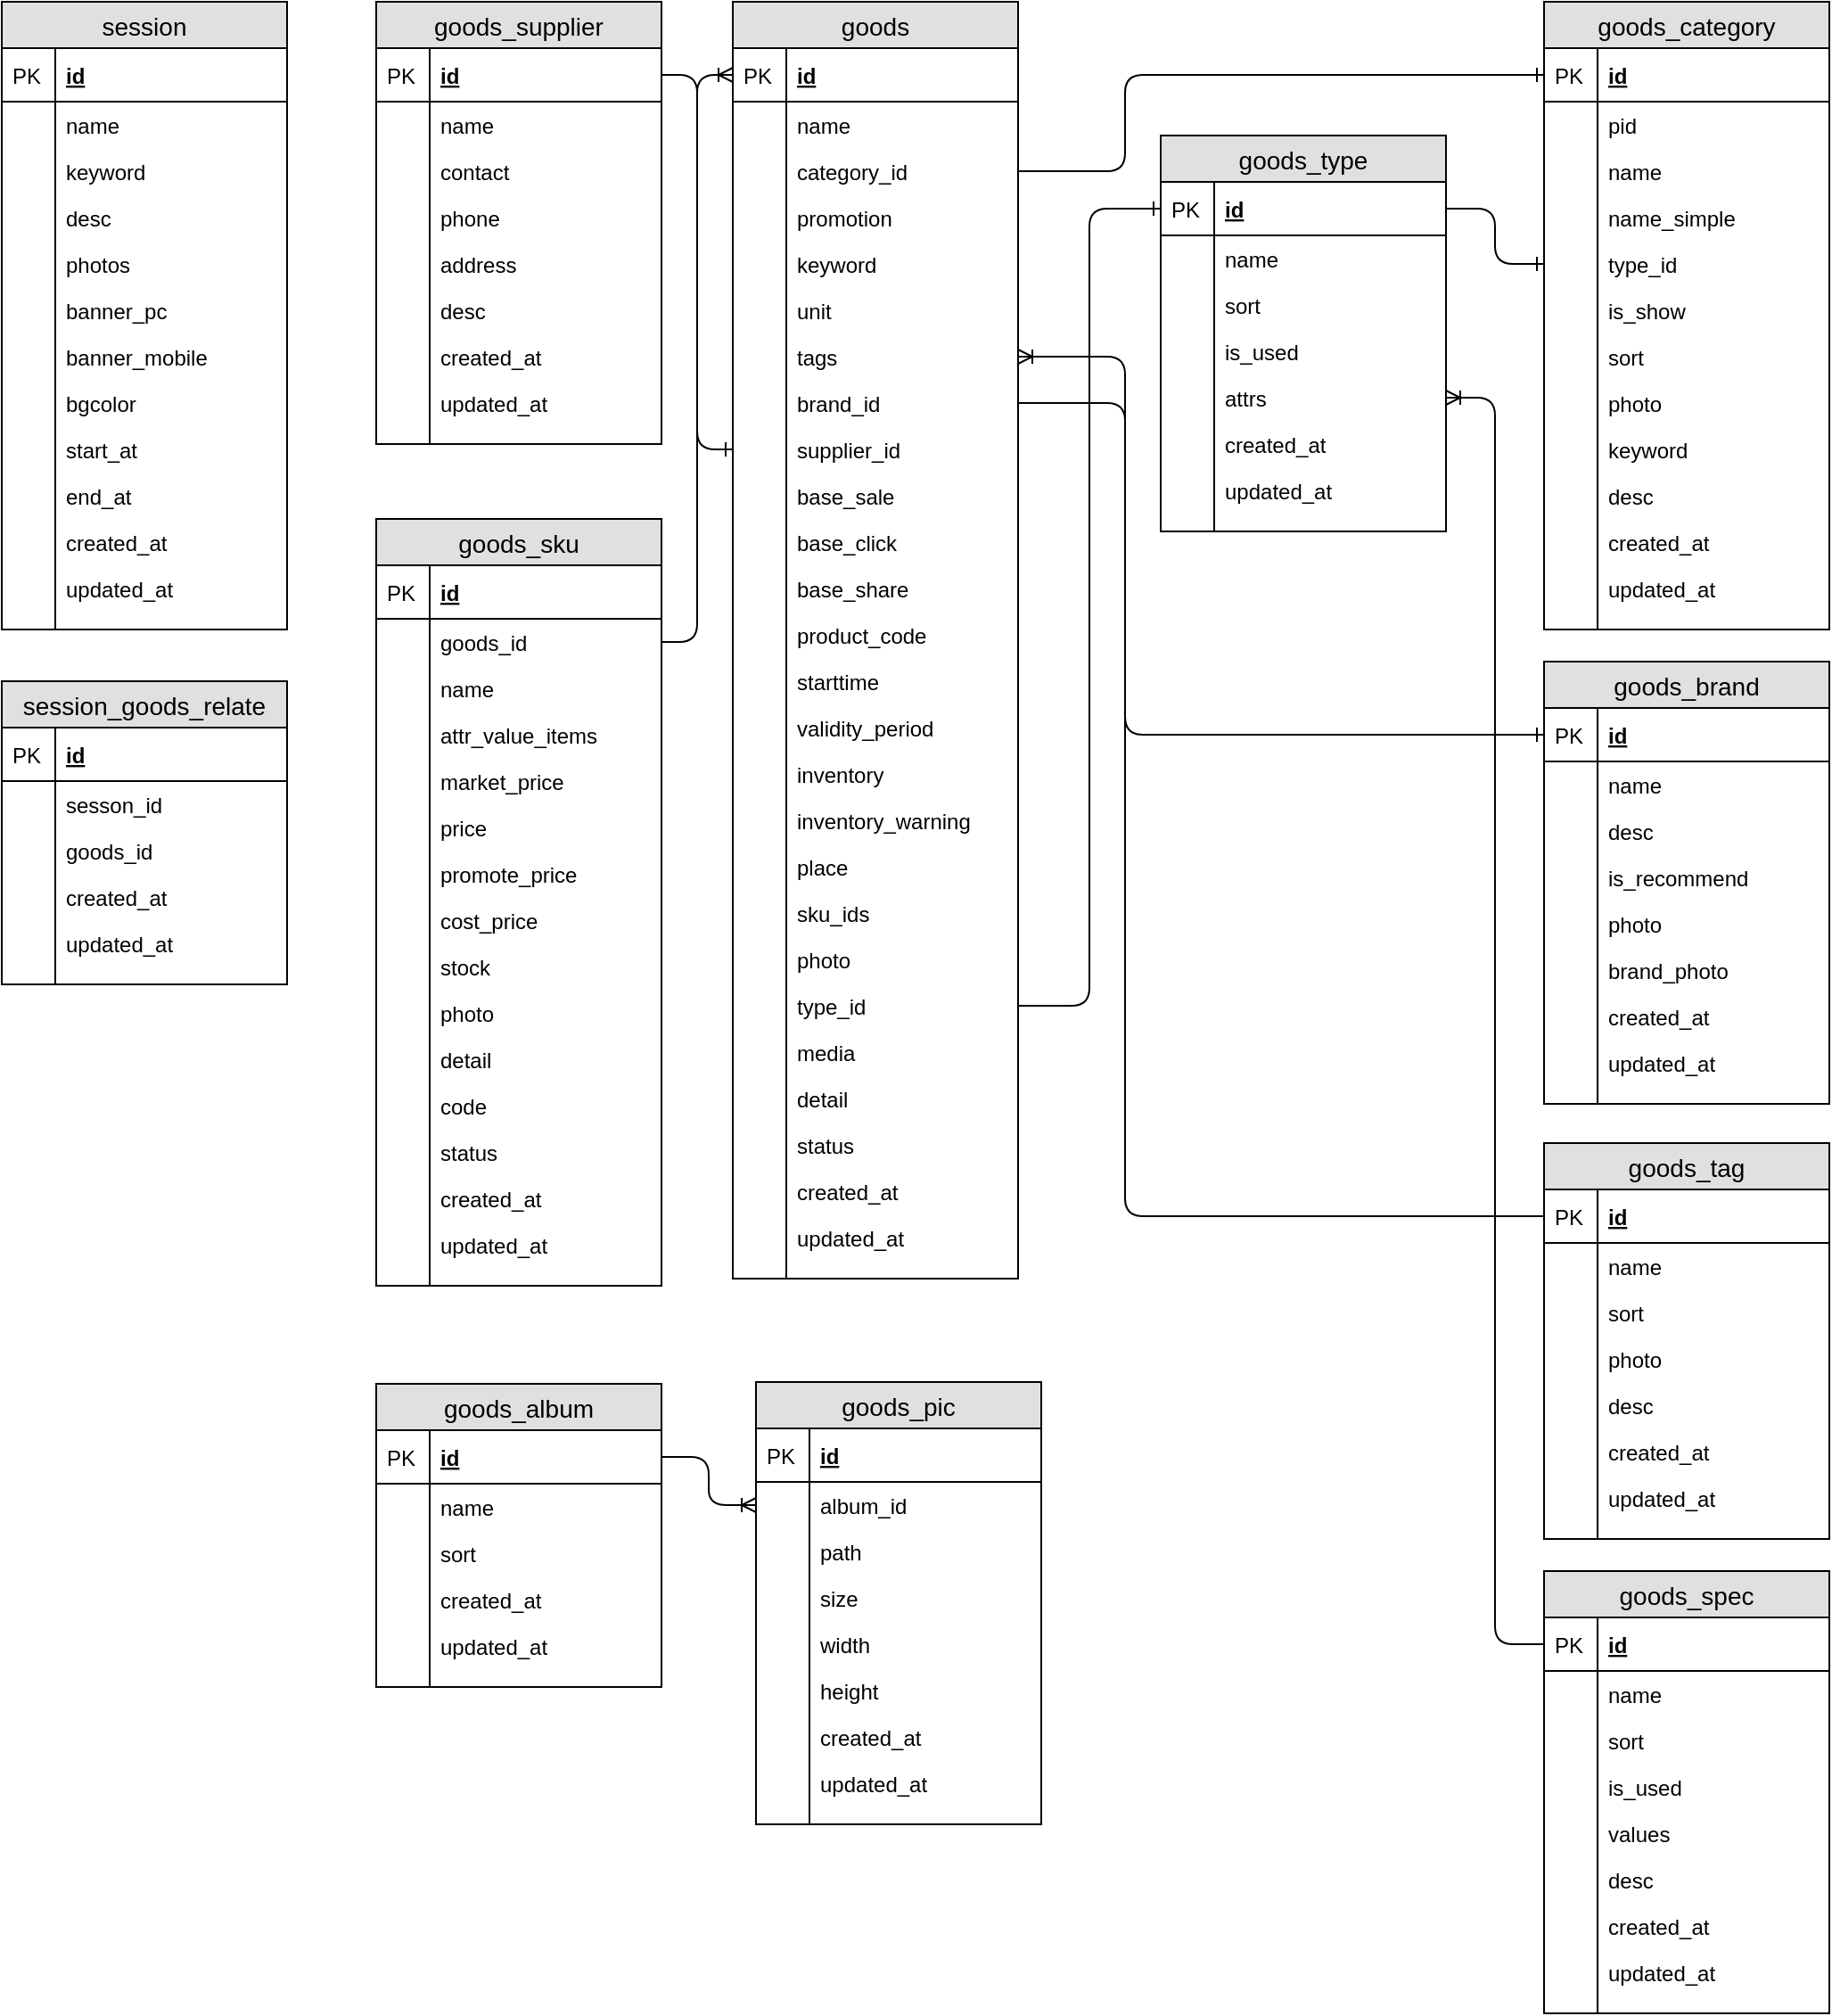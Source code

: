 <mxfile version="12.4.2" type="github" pages="1">
  <diagram id="UWsbK4zWMXOetp3OniQC" name="Page-1">
    <mxGraphModel dx="2893" dy="1163" grid="1" gridSize="10" guides="1" tooltips="1" connect="1" arrows="1" fold="1" page="1" pageScale="1" pageWidth="827" pageHeight="1169" math="0" shadow="0">
      <root>
        <mxCell id="0"/>
        <mxCell id="1" parent="0"/>
        <mxCell id="0C8YB0pioImRpFyu9dRw-1" value="goods_category" style="swimlane;fontStyle=0;childLayout=stackLayout;horizontal=1;startSize=26;fillColor=#e0e0e0;horizontalStack=0;resizeParent=1;resizeParentMax=0;resizeLast=0;collapsible=1;marginBottom=0;swimlaneFillColor=#ffffff;align=center;fontSize=14;" parent="1" vertex="1">
          <mxGeometry x="655" y="19" width="160" height="352" as="geometry"/>
        </mxCell>
        <mxCell id="0C8YB0pioImRpFyu9dRw-2" value="id" style="shape=partialRectangle;top=0;left=0;right=0;bottom=1;align=left;verticalAlign=middle;fillColor=none;spacingLeft=34;spacingRight=4;overflow=hidden;rotatable=0;points=[[0,0.5],[1,0.5]];portConstraint=eastwest;dropTarget=0;fontStyle=5;fontSize=12;" parent="0C8YB0pioImRpFyu9dRw-1" vertex="1">
          <mxGeometry y="26" width="160" height="30" as="geometry"/>
        </mxCell>
        <mxCell id="0C8YB0pioImRpFyu9dRw-3" value="PK" style="shape=partialRectangle;top=0;left=0;bottom=0;fillColor=none;align=left;verticalAlign=middle;spacingLeft=4;spacingRight=4;overflow=hidden;rotatable=0;points=[];portConstraint=eastwest;part=1;fontSize=12;" parent="0C8YB0pioImRpFyu9dRw-2" vertex="1" connectable="0">
          <mxGeometry width="30" height="30" as="geometry"/>
        </mxCell>
        <mxCell id="0C8YB0pioImRpFyu9dRw-4" value="pid" style="shape=partialRectangle;top=0;left=0;right=0;bottom=0;align=left;verticalAlign=top;fillColor=none;spacingLeft=34;spacingRight=4;overflow=hidden;rotatable=0;points=[[0,0.5],[1,0.5]];portConstraint=eastwest;dropTarget=0;fontSize=12;" parent="0C8YB0pioImRpFyu9dRw-1" vertex="1">
          <mxGeometry y="56" width="160" height="26" as="geometry"/>
        </mxCell>
        <mxCell id="0C8YB0pioImRpFyu9dRw-5" value="" style="shape=partialRectangle;top=0;left=0;bottom=0;fillColor=none;align=left;verticalAlign=top;spacingLeft=4;spacingRight=4;overflow=hidden;rotatable=0;points=[];portConstraint=eastwest;part=1;fontSize=12;" parent="0C8YB0pioImRpFyu9dRw-4" vertex="1" connectable="0">
          <mxGeometry width="30" height="26" as="geometry"/>
        </mxCell>
        <mxCell id="0C8YB0pioImRpFyu9dRw-12" value="name" style="shape=partialRectangle;top=0;left=0;right=0;bottom=0;align=left;verticalAlign=top;fillColor=none;spacingLeft=34;spacingRight=4;overflow=hidden;rotatable=0;points=[[0,0.5],[1,0.5]];portConstraint=eastwest;dropTarget=0;fontSize=12;" parent="0C8YB0pioImRpFyu9dRw-1" vertex="1">
          <mxGeometry y="82" width="160" height="26" as="geometry"/>
        </mxCell>
        <mxCell id="0C8YB0pioImRpFyu9dRw-13" value="" style="shape=partialRectangle;top=0;left=0;bottom=0;fillColor=none;align=left;verticalAlign=top;spacingLeft=4;spacingRight=4;overflow=hidden;rotatable=0;points=[];portConstraint=eastwest;part=1;fontSize=12;" parent="0C8YB0pioImRpFyu9dRw-12" vertex="1" connectable="0">
          <mxGeometry width="30" height="26" as="geometry"/>
        </mxCell>
        <mxCell id="0C8YB0pioImRpFyu9dRw-18" value="name_simple" style="shape=partialRectangle;top=0;left=0;right=0;bottom=0;align=left;verticalAlign=top;fillColor=none;spacingLeft=34;spacingRight=4;overflow=hidden;rotatable=0;points=[[0,0.5],[1,0.5]];portConstraint=eastwest;dropTarget=0;fontSize=12;" parent="0C8YB0pioImRpFyu9dRw-1" vertex="1">
          <mxGeometry y="108" width="160" height="26" as="geometry"/>
        </mxCell>
        <mxCell id="0C8YB0pioImRpFyu9dRw-19" value="" style="shape=partialRectangle;top=0;left=0;bottom=0;fillColor=none;align=left;verticalAlign=top;spacingLeft=4;spacingRight=4;overflow=hidden;rotatable=0;points=[];portConstraint=eastwest;part=1;fontSize=12;" parent="0C8YB0pioImRpFyu9dRw-18" vertex="1" connectable="0">
          <mxGeometry width="30" height="26" as="geometry"/>
        </mxCell>
        <mxCell id="0C8YB0pioImRpFyu9dRw-20" value="type_id&#xa;&#xa;" style="shape=partialRectangle;top=0;left=0;right=0;bottom=0;align=left;verticalAlign=top;fillColor=none;spacingLeft=34;spacingRight=4;overflow=hidden;rotatable=0;points=[[0,0.5],[1,0.5]];portConstraint=eastwest;dropTarget=0;fontSize=12;" parent="0C8YB0pioImRpFyu9dRw-1" vertex="1">
          <mxGeometry y="134" width="160" height="26" as="geometry"/>
        </mxCell>
        <mxCell id="0C8YB0pioImRpFyu9dRw-21" value="" style="shape=partialRectangle;top=0;left=0;bottom=0;fillColor=none;align=left;verticalAlign=top;spacingLeft=4;spacingRight=4;overflow=hidden;rotatable=0;points=[];portConstraint=eastwest;part=1;fontSize=12;" parent="0C8YB0pioImRpFyu9dRw-20" vertex="1" connectable="0">
          <mxGeometry width="30" height="26" as="geometry"/>
        </mxCell>
        <mxCell id="0C8YB0pioImRpFyu9dRw-26" value="is_show" style="shape=partialRectangle;top=0;left=0;right=0;bottom=0;align=left;verticalAlign=top;fillColor=none;spacingLeft=34;spacingRight=4;overflow=hidden;rotatable=0;points=[[0,0.5],[1,0.5]];portConstraint=eastwest;dropTarget=0;fontSize=12;" parent="0C8YB0pioImRpFyu9dRw-1" vertex="1">
          <mxGeometry y="160" width="160" height="26" as="geometry"/>
        </mxCell>
        <mxCell id="0C8YB0pioImRpFyu9dRw-27" value="" style="shape=partialRectangle;top=0;left=0;bottom=0;fillColor=none;align=left;verticalAlign=top;spacingLeft=4;spacingRight=4;overflow=hidden;rotatable=0;points=[];portConstraint=eastwest;part=1;fontSize=12;" parent="0C8YB0pioImRpFyu9dRw-26" vertex="1" connectable="0">
          <mxGeometry width="30" height="26" as="geometry"/>
        </mxCell>
        <mxCell id="0C8YB0pioImRpFyu9dRw-24" value="sort" style="shape=partialRectangle;top=0;left=0;right=0;bottom=0;align=left;verticalAlign=top;fillColor=none;spacingLeft=34;spacingRight=4;overflow=hidden;rotatable=0;points=[[0,0.5],[1,0.5]];portConstraint=eastwest;dropTarget=0;fontSize=12;" parent="0C8YB0pioImRpFyu9dRw-1" vertex="1">
          <mxGeometry y="186" width="160" height="26" as="geometry"/>
        </mxCell>
        <mxCell id="0C8YB0pioImRpFyu9dRw-25" value="" style="shape=partialRectangle;top=0;left=0;bottom=0;fillColor=none;align=left;verticalAlign=top;spacingLeft=4;spacingRight=4;overflow=hidden;rotatable=0;points=[];portConstraint=eastwest;part=1;fontSize=12;" parent="0C8YB0pioImRpFyu9dRw-24" vertex="1" connectable="0">
          <mxGeometry width="30" height="26" as="geometry"/>
        </mxCell>
        <mxCell id="0C8YB0pioImRpFyu9dRw-22" value="photo" style="shape=partialRectangle;top=0;left=0;right=0;bottom=0;align=left;verticalAlign=top;fillColor=none;spacingLeft=34;spacingRight=4;overflow=hidden;rotatable=0;points=[[0,0.5],[1,0.5]];portConstraint=eastwest;dropTarget=0;fontSize=12;" parent="0C8YB0pioImRpFyu9dRw-1" vertex="1">
          <mxGeometry y="212" width="160" height="26" as="geometry"/>
        </mxCell>
        <mxCell id="0C8YB0pioImRpFyu9dRw-23" value="" style="shape=partialRectangle;top=0;left=0;bottom=0;fillColor=none;align=left;verticalAlign=top;spacingLeft=4;spacingRight=4;overflow=hidden;rotatable=0;points=[];portConstraint=eastwest;part=1;fontSize=12;" parent="0C8YB0pioImRpFyu9dRw-22" vertex="1" connectable="0">
          <mxGeometry width="30" height="26" as="geometry"/>
        </mxCell>
        <mxCell id="0C8YB0pioImRpFyu9dRw-16" value="keyword" style="shape=partialRectangle;top=0;left=0;right=0;bottom=0;align=left;verticalAlign=top;fillColor=none;spacingLeft=34;spacingRight=4;overflow=hidden;rotatable=0;points=[[0,0.5],[1,0.5]];portConstraint=eastwest;dropTarget=0;fontSize=12;" parent="0C8YB0pioImRpFyu9dRw-1" vertex="1">
          <mxGeometry y="238" width="160" height="26" as="geometry"/>
        </mxCell>
        <mxCell id="0C8YB0pioImRpFyu9dRw-17" value="" style="shape=partialRectangle;top=0;left=0;bottom=0;fillColor=none;align=left;verticalAlign=top;spacingLeft=4;spacingRight=4;overflow=hidden;rotatable=0;points=[];portConstraint=eastwest;part=1;fontSize=12;" parent="0C8YB0pioImRpFyu9dRw-16" vertex="1" connectable="0">
          <mxGeometry width="30" height="26" as="geometry"/>
        </mxCell>
        <mxCell id="0C8YB0pioImRpFyu9dRw-14" value="desc" style="shape=partialRectangle;top=0;left=0;right=0;bottom=0;align=left;verticalAlign=top;fillColor=none;spacingLeft=34;spacingRight=4;overflow=hidden;rotatable=0;points=[[0,0.5],[1,0.5]];portConstraint=eastwest;dropTarget=0;fontSize=12;" parent="0C8YB0pioImRpFyu9dRw-1" vertex="1">
          <mxGeometry y="264" width="160" height="26" as="geometry"/>
        </mxCell>
        <mxCell id="0C8YB0pioImRpFyu9dRw-15" value="" style="shape=partialRectangle;top=0;left=0;bottom=0;fillColor=none;align=left;verticalAlign=top;spacingLeft=4;spacingRight=4;overflow=hidden;rotatable=0;points=[];portConstraint=eastwest;part=1;fontSize=12;" parent="0C8YB0pioImRpFyu9dRw-14" vertex="1" connectable="0">
          <mxGeometry width="30" height="26" as="geometry"/>
        </mxCell>
        <mxCell id="0C8YB0pioImRpFyu9dRw-6" value="created_at" style="shape=partialRectangle;top=0;left=0;right=0;bottom=0;align=left;verticalAlign=top;fillColor=none;spacingLeft=34;spacingRight=4;overflow=hidden;rotatable=0;points=[[0,0.5],[1,0.5]];portConstraint=eastwest;dropTarget=0;fontSize=12;" parent="0C8YB0pioImRpFyu9dRw-1" vertex="1">
          <mxGeometry y="290" width="160" height="26" as="geometry"/>
        </mxCell>
        <mxCell id="0C8YB0pioImRpFyu9dRw-7" value="" style="shape=partialRectangle;top=0;left=0;bottom=0;fillColor=none;align=left;verticalAlign=top;spacingLeft=4;spacingRight=4;overflow=hidden;rotatable=0;points=[];portConstraint=eastwest;part=1;fontSize=12;" parent="0C8YB0pioImRpFyu9dRw-6" vertex="1" connectable="0">
          <mxGeometry width="30" height="26" as="geometry"/>
        </mxCell>
        <mxCell id="0C8YB0pioImRpFyu9dRw-8" value="updated_at" style="shape=partialRectangle;top=0;left=0;right=0;bottom=0;align=left;verticalAlign=top;fillColor=none;spacingLeft=34;spacingRight=4;overflow=hidden;rotatable=0;points=[[0,0.5],[1,0.5]];portConstraint=eastwest;dropTarget=0;fontSize=12;" parent="0C8YB0pioImRpFyu9dRw-1" vertex="1">
          <mxGeometry y="316" width="160" height="26" as="geometry"/>
        </mxCell>
        <mxCell id="0C8YB0pioImRpFyu9dRw-9" value="" style="shape=partialRectangle;top=0;left=0;bottom=0;fillColor=none;align=left;verticalAlign=top;spacingLeft=4;spacingRight=4;overflow=hidden;rotatable=0;points=[];portConstraint=eastwest;part=1;fontSize=12;" parent="0C8YB0pioImRpFyu9dRw-8" vertex="1" connectable="0">
          <mxGeometry width="30" height="26" as="geometry"/>
        </mxCell>
        <mxCell id="0C8YB0pioImRpFyu9dRw-10" value="" style="shape=partialRectangle;top=0;left=0;right=0;bottom=0;align=left;verticalAlign=top;fillColor=none;spacingLeft=34;spacingRight=4;overflow=hidden;rotatable=0;points=[[0,0.5],[1,0.5]];portConstraint=eastwest;dropTarget=0;fontSize=12;" parent="0C8YB0pioImRpFyu9dRw-1" vertex="1">
          <mxGeometry y="342" width="160" height="10" as="geometry"/>
        </mxCell>
        <mxCell id="0C8YB0pioImRpFyu9dRw-11" value="" style="shape=partialRectangle;top=0;left=0;bottom=0;fillColor=none;align=left;verticalAlign=top;spacingLeft=4;spacingRight=4;overflow=hidden;rotatable=0;points=[];portConstraint=eastwest;part=1;fontSize=12;" parent="0C8YB0pioImRpFyu9dRw-10" vertex="1" connectable="0">
          <mxGeometry width="30" height="10" as="geometry"/>
        </mxCell>
        <mxCell id="0C8YB0pioImRpFyu9dRw-28" value="goods_brand" style="swimlane;fontStyle=0;childLayout=stackLayout;horizontal=1;startSize=26;fillColor=#e0e0e0;horizontalStack=0;resizeParent=1;resizeParentMax=0;resizeLast=0;collapsible=1;marginBottom=0;swimlaneFillColor=#ffffff;align=center;fontSize=14;" parent="1" vertex="1">
          <mxGeometry x="655" y="389" width="160" height="248" as="geometry"/>
        </mxCell>
        <mxCell id="0C8YB0pioImRpFyu9dRw-29" value="id" style="shape=partialRectangle;top=0;left=0;right=0;bottom=1;align=left;verticalAlign=middle;fillColor=none;spacingLeft=34;spacingRight=4;overflow=hidden;rotatable=0;points=[[0,0.5],[1,0.5]];portConstraint=eastwest;dropTarget=0;fontStyle=5;fontSize=12;" parent="0C8YB0pioImRpFyu9dRw-28" vertex="1">
          <mxGeometry y="26" width="160" height="30" as="geometry"/>
        </mxCell>
        <mxCell id="0C8YB0pioImRpFyu9dRw-30" value="PK" style="shape=partialRectangle;top=0;left=0;bottom=0;fillColor=none;align=left;verticalAlign=middle;spacingLeft=4;spacingRight=4;overflow=hidden;rotatable=0;points=[];portConstraint=eastwest;part=1;fontSize=12;" parent="0C8YB0pioImRpFyu9dRw-29" vertex="1" connectable="0">
          <mxGeometry width="30" height="30" as="geometry"/>
        </mxCell>
        <mxCell id="0C8YB0pioImRpFyu9dRw-31" value="name" style="shape=partialRectangle;top=0;left=0;right=0;bottom=0;align=left;verticalAlign=top;fillColor=none;spacingLeft=34;spacingRight=4;overflow=hidden;rotatable=0;points=[[0,0.5],[1,0.5]];portConstraint=eastwest;dropTarget=0;fontSize=12;" parent="0C8YB0pioImRpFyu9dRw-28" vertex="1">
          <mxGeometry y="56" width="160" height="26" as="geometry"/>
        </mxCell>
        <mxCell id="0C8YB0pioImRpFyu9dRw-32" value="" style="shape=partialRectangle;top=0;left=0;bottom=0;fillColor=none;align=left;verticalAlign=top;spacingLeft=4;spacingRight=4;overflow=hidden;rotatable=0;points=[];portConstraint=eastwest;part=1;fontSize=12;" parent="0C8YB0pioImRpFyu9dRw-31" vertex="1" connectable="0">
          <mxGeometry width="30" height="26" as="geometry"/>
        </mxCell>
        <mxCell id="0C8YB0pioImRpFyu9dRw-39" value="desc" style="shape=partialRectangle;top=0;left=0;right=0;bottom=0;align=left;verticalAlign=top;fillColor=none;spacingLeft=34;spacingRight=4;overflow=hidden;rotatable=0;points=[[0,0.5],[1,0.5]];portConstraint=eastwest;dropTarget=0;fontSize=12;" parent="0C8YB0pioImRpFyu9dRw-28" vertex="1">
          <mxGeometry y="82" width="160" height="26" as="geometry"/>
        </mxCell>
        <mxCell id="0C8YB0pioImRpFyu9dRw-40" value="" style="shape=partialRectangle;top=0;left=0;bottom=0;fillColor=none;align=left;verticalAlign=top;spacingLeft=4;spacingRight=4;overflow=hidden;rotatable=0;points=[];portConstraint=eastwest;part=1;fontSize=12;" parent="0C8YB0pioImRpFyu9dRw-39" vertex="1" connectable="0">
          <mxGeometry width="30" height="26" as="geometry"/>
        </mxCell>
        <mxCell id="0C8YB0pioImRpFyu9dRw-41" value="is_recommend" style="shape=partialRectangle;top=0;left=0;right=0;bottom=0;align=left;verticalAlign=top;fillColor=none;spacingLeft=34;spacingRight=4;overflow=hidden;rotatable=0;points=[[0,0.5],[1,0.5]];portConstraint=eastwest;dropTarget=0;fontSize=12;" parent="0C8YB0pioImRpFyu9dRw-28" vertex="1">
          <mxGeometry y="108" width="160" height="26" as="geometry"/>
        </mxCell>
        <mxCell id="0C8YB0pioImRpFyu9dRw-42" value="" style="shape=partialRectangle;top=0;left=0;bottom=0;fillColor=none;align=left;verticalAlign=top;spacingLeft=4;spacingRight=4;overflow=hidden;rotatable=0;points=[];portConstraint=eastwest;part=1;fontSize=12;" parent="0C8YB0pioImRpFyu9dRw-41" vertex="1" connectable="0">
          <mxGeometry width="30" height="26" as="geometry"/>
        </mxCell>
        <mxCell id="0C8YB0pioImRpFyu9dRw-43" value="photo" style="shape=partialRectangle;top=0;left=0;right=0;bottom=0;align=left;verticalAlign=top;fillColor=none;spacingLeft=34;spacingRight=4;overflow=hidden;rotatable=0;points=[[0,0.5],[1,0.5]];portConstraint=eastwest;dropTarget=0;fontSize=12;" parent="0C8YB0pioImRpFyu9dRw-28" vertex="1">
          <mxGeometry y="134" width="160" height="26" as="geometry"/>
        </mxCell>
        <mxCell id="0C8YB0pioImRpFyu9dRw-44" value="" style="shape=partialRectangle;top=0;left=0;bottom=0;fillColor=none;align=left;verticalAlign=top;spacingLeft=4;spacingRight=4;overflow=hidden;rotatable=0;points=[];portConstraint=eastwest;part=1;fontSize=12;" parent="0C8YB0pioImRpFyu9dRw-43" vertex="1" connectable="0">
          <mxGeometry width="30" height="26" as="geometry"/>
        </mxCell>
        <mxCell id="0C8YB0pioImRpFyu9dRw-45" value="brand_photo" style="shape=partialRectangle;top=0;left=0;right=0;bottom=0;align=left;verticalAlign=top;fillColor=none;spacingLeft=34;spacingRight=4;overflow=hidden;rotatable=0;points=[[0,0.5],[1,0.5]];portConstraint=eastwest;dropTarget=0;fontSize=12;" parent="0C8YB0pioImRpFyu9dRw-28" vertex="1">
          <mxGeometry y="160" width="160" height="26" as="geometry"/>
        </mxCell>
        <mxCell id="0C8YB0pioImRpFyu9dRw-46" value="" style="shape=partialRectangle;top=0;left=0;bottom=0;fillColor=none;align=left;verticalAlign=top;spacingLeft=4;spacingRight=4;overflow=hidden;rotatable=0;points=[];portConstraint=eastwest;part=1;fontSize=12;" parent="0C8YB0pioImRpFyu9dRw-45" vertex="1" connectable="0">
          <mxGeometry width="30" height="26" as="geometry"/>
        </mxCell>
        <mxCell id="0C8YB0pioImRpFyu9dRw-33" value="created_at" style="shape=partialRectangle;top=0;left=0;right=0;bottom=0;align=left;verticalAlign=top;fillColor=none;spacingLeft=34;spacingRight=4;overflow=hidden;rotatable=0;points=[[0,0.5],[1,0.5]];portConstraint=eastwest;dropTarget=0;fontSize=12;" parent="0C8YB0pioImRpFyu9dRw-28" vertex="1">
          <mxGeometry y="186" width="160" height="26" as="geometry"/>
        </mxCell>
        <mxCell id="0C8YB0pioImRpFyu9dRw-34" value="" style="shape=partialRectangle;top=0;left=0;bottom=0;fillColor=none;align=left;verticalAlign=top;spacingLeft=4;spacingRight=4;overflow=hidden;rotatable=0;points=[];portConstraint=eastwest;part=1;fontSize=12;" parent="0C8YB0pioImRpFyu9dRw-33" vertex="1" connectable="0">
          <mxGeometry width="30" height="26" as="geometry"/>
        </mxCell>
        <mxCell id="0C8YB0pioImRpFyu9dRw-35" value="updated_at" style="shape=partialRectangle;top=0;left=0;right=0;bottom=0;align=left;verticalAlign=top;fillColor=none;spacingLeft=34;spacingRight=4;overflow=hidden;rotatable=0;points=[[0,0.5],[1,0.5]];portConstraint=eastwest;dropTarget=0;fontSize=12;" parent="0C8YB0pioImRpFyu9dRw-28" vertex="1">
          <mxGeometry y="212" width="160" height="26" as="geometry"/>
        </mxCell>
        <mxCell id="0C8YB0pioImRpFyu9dRw-36" value="" style="shape=partialRectangle;top=0;left=0;bottom=0;fillColor=none;align=left;verticalAlign=top;spacingLeft=4;spacingRight=4;overflow=hidden;rotatable=0;points=[];portConstraint=eastwest;part=1;fontSize=12;" parent="0C8YB0pioImRpFyu9dRw-35" vertex="1" connectable="0">
          <mxGeometry width="30" height="26" as="geometry"/>
        </mxCell>
        <mxCell id="0C8YB0pioImRpFyu9dRw-37" value="" style="shape=partialRectangle;top=0;left=0;right=0;bottom=0;align=left;verticalAlign=top;fillColor=none;spacingLeft=34;spacingRight=4;overflow=hidden;rotatable=0;points=[[0,0.5],[1,0.5]];portConstraint=eastwest;dropTarget=0;fontSize=12;" parent="0C8YB0pioImRpFyu9dRw-28" vertex="1">
          <mxGeometry y="238" width="160" height="10" as="geometry"/>
        </mxCell>
        <mxCell id="0C8YB0pioImRpFyu9dRw-38" value="" style="shape=partialRectangle;top=0;left=0;bottom=0;fillColor=none;align=left;verticalAlign=top;spacingLeft=4;spacingRight=4;overflow=hidden;rotatable=0;points=[];portConstraint=eastwest;part=1;fontSize=12;" parent="0C8YB0pioImRpFyu9dRw-37" vertex="1" connectable="0">
          <mxGeometry width="30" height="10" as="geometry"/>
        </mxCell>
        <mxCell id="0C8YB0pioImRpFyu9dRw-47" value="goods_tag" style="swimlane;fontStyle=0;childLayout=stackLayout;horizontal=1;startSize=26;fillColor=#e0e0e0;horizontalStack=0;resizeParent=1;resizeParentMax=0;resizeLast=0;collapsible=1;marginBottom=0;swimlaneFillColor=#ffffff;align=center;fontSize=14;" parent="1" vertex="1">
          <mxGeometry x="655" y="659" width="160" height="222" as="geometry"/>
        </mxCell>
        <mxCell id="0C8YB0pioImRpFyu9dRw-48" value="id" style="shape=partialRectangle;top=0;left=0;right=0;bottom=1;align=left;verticalAlign=middle;fillColor=none;spacingLeft=34;spacingRight=4;overflow=hidden;rotatable=0;points=[[0,0.5],[1,0.5]];portConstraint=eastwest;dropTarget=0;fontStyle=5;fontSize=12;" parent="0C8YB0pioImRpFyu9dRw-47" vertex="1">
          <mxGeometry y="26" width="160" height="30" as="geometry"/>
        </mxCell>
        <mxCell id="0C8YB0pioImRpFyu9dRw-49" value="PK" style="shape=partialRectangle;top=0;left=0;bottom=0;fillColor=none;align=left;verticalAlign=middle;spacingLeft=4;spacingRight=4;overflow=hidden;rotatable=0;points=[];portConstraint=eastwest;part=1;fontSize=12;" parent="0C8YB0pioImRpFyu9dRw-48" vertex="1" connectable="0">
          <mxGeometry width="30" height="30" as="geometry"/>
        </mxCell>
        <mxCell id="0C8YB0pioImRpFyu9dRw-50" value="name" style="shape=partialRectangle;top=0;left=0;right=0;bottom=0;align=left;verticalAlign=top;fillColor=none;spacingLeft=34;spacingRight=4;overflow=hidden;rotatable=0;points=[[0,0.5],[1,0.5]];portConstraint=eastwest;dropTarget=0;fontSize=12;" parent="0C8YB0pioImRpFyu9dRw-47" vertex="1">
          <mxGeometry y="56" width="160" height="26" as="geometry"/>
        </mxCell>
        <mxCell id="0C8YB0pioImRpFyu9dRw-51" value="" style="shape=partialRectangle;top=0;left=0;bottom=0;fillColor=none;align=left;verticalAlign=top;spacingLeft=4;spacingRight=4;overflow=hidden;rotatable=0;points=[];portConstraint=eastwest;part=1;fontSize=12;" parent="0C8YB0pioImRpFyu9dRw-50" vertex="1" connectable="0">
          <mxGeometry width="30" height="26" as="geometry"/>
        </mxCell>
        <mxCell id="0C8YB0pioImRpFyu9dRw-52" value="sort" style="shape=partialRectangle;top=0;left=0;right=0;bottom=0;align=left;verticalAlign=top;fillColor=none;spacingLeft=34;spacingRight=4;overflow=hidden;rotatable=0;points=[[0,0.5],[1,0.5]];portConstraint=eastwest;dropTarget=0;fontSize=12;" parent="0C8YB0pioImRpFyu9dRw-47" vertex="1">
          <mxGeometry y="82" width="160" height="26" as="geometry"/>
        </mxCell>
        <mxCell id="0C8YB0pioImRpFyu9dRw-53" value="" style="shape=partialRectangle;top=0;left=0;bottom=0;fillColor=none;align=left;verticalAlign=top;spacingLeft=4;spacingRight=4;overflow=hidden;rotatable=0;points=[];portConstraint=eastwest;part=1;fontSize=12;" parent="0C8YB0pioImRpFyu9dRw-52" vertex="1" connectable="0">
          <mxGeometry width="30" height="26" as="geometry"/>
        </mxCell>
        <mxCell id="0C8YB0pioImRpFyu9dRw-60" value="photo" style="shape=partialRectangle;top=0;left=0;right=0;bottom=0;align=left;verticalAlign=top;fillColor=none;spacingLeft=34;spacingRight=4;overflow=hidden;rotatable=0;points=[[0,0.5],[1,0.5]];portConstraint=eastwest;dropTarget=0;fontSize=12;" parent="0C8YB0pioImRpFyu9dRw-47" vertex="1">
          <mxGeometry y="108" width="160" height="26" as="geometry"/>
        </mxCell>
        <mxCell id="0C8YB0pioImRpFyu9dRw-61" value="" style="shape=partialRectangle;top=0;left=0;bottom=0;fillColor=none;align=left;verticalAlign=top;spacingLeft=4;spacingRight=4;overflow=hidden;rotatable=0;points=[];portConstraint=eastwest;part=1;fontSize=12;" parent="0C8YB0pioImRpFyu9dRw-60" vertex="1" connectable="0">
          <mxGeometry width="30" height="26" as="geometry"/>
        </mxCell>
        <mxCell id="0C8YB0pioImRpFyu9dRw-62" value="desc" style="shape=partialRectangle;top=0;left=0;right=0;bottom=0;align=left;verticalAlign=top;fillColor=none;spacingLeft=34;spacingRight=4;overflow=hidden;rotatable=0;points=[[0,0.5],[1,0.5]];portConstraint=eastwest;dropTarget=0;fontSize=12;" parent="0C8YB0pioImRpFyu9dRw-47" vertex="1">
          <mxGeometry y="134" width="160" height="26" as="geometry"/>
        </mxCell>
        <mxCell id="0C8YB0pioImRpFyu9dRw-63" value="" style="shape=partialRectangle;top=0;left=0;bottom=0;fillColor=none;align=left;verticalAlign=top;spacingLeft=4;spacingRight=4;overflow=hidden;rotatable=0;points=[];portConstraint=eastwest;part=1;fontSize=12;" parent="0C8YB0pioImRpFyu9dRw-62" vertex="1" connectable="0">
          <mxGeometry width="30" height="26" as="geometry"/>
        </mxCell>
        <mxCell id="0C8YB0pioImRpFyu9dRw-58" value="created_at" style="shape=partialRectangle;top=0;left=0;right=0;bottom=0;align=left;verticalAlign=top;fillColor=none;spacingLeft=34;spacingRight=4;overflow=hidden;rotatable=0;points=[[0,0.5],[1,0.5]];portConstraint=eastwest;dropTarget=0;fontSize=12;" parent="0C8YB0pioImRpFyu9dRw-47" vertex="1">
          <mxGeometry y="160" width="160" height="26" as="geometry"/>
        </mxCell>
        <mxCell id="0C8YB0pioImRpFyu9dRw-59" value="" style="shape=partialRectangle;top=0;left=0;bottom=0;fillColor=none;align=left;verticalAlign=top;spacingLeft=4;spacingRight=4;overflow=hidden;rotatable=0;points=[];portConstraint=eastwest;part=1;fontSize=12;" parent="0C8YB0pioImRpFyu9dRw-58" vertex="1" connectable="0">
          <mxGeometry width="30" height="26" as="geometry"/>
        </mxCell>
        <mxCell id="0C8YB0pioImRpFyu9dRw-54" value="updated_at" style="shape=partialRectangle;top=0;left=0;right=0;bottom=0;align=left;verticalAlign=top;fillColor=none;spacingLeft=34;spacingRight=4;overflow=hidden;rotatable=0;points=[[0,0.5],[1,0.5]];portConstraint=eastwest;dropTarget=0;fontSize=12;" parent="0C8YB0pioImRpFyu9dRw-47" vertex="1">
          <mxGeometry y="186" width="160" height="26" as="geometry"/>
        </mxCell>
        <mxCell id="0C8YB0pioImRpFyu9dRw-55" value="" style="shape=partialRectangle;top=0;left=0;bottom=0;fillColor=none;align=left;verticalAlign=top;spacingLeft=4;spacingRight=4;overflow=hidden;rotatable=0;points=[];portConstraint=eastwest;part=1;fontSize=12;" parent="0C8YB0pioImRpFyu9dRw-54" vertex="1" connectable="0">
          <mxGeometry width="30" height="26" as="geometry"/>
        </mxCell>
        <mxCell id="0C8YB0pioImRpFyu9dRw-56" value="" style="shape=partialRectangle;top=0;left=0;right=0;bottom=0;align=left;verticalAlign=top;fillColor=none;spacingLeft=34;spacingRight=4;overflow=hidden;rotatable=0;points=[[0,0.5],[1,0.5]];portConstraint=eastwest;dropTarget=0;fontSize=12;" parent="0C8YB0pioImRpFyu9dRw-47" vertex="1">
          <mxGeometry y="212" width="160" height="10" as="geometry"/>
        </mxCell>
        <mxCell id="0C8YB0pioImRpFyu9dRw-57" value="" style="shape=partialRectangle;top=0;left=0;bottom=0;fillColor=none;align=left;verticalAlign=top;spacingLeft=4;spacingRight=4;overflow=hidden;rotatable=0;points=[];portConstraint=eastwest;part=1;fontSize=12;" parent="0C8YB0pioImRpFyu9dRw-56" vertex="1" connectable="0">
          <mxGeometry width="30" height="10" as="geometry"/>
        </mxCell>
        <mxCell id="0C8YB0pioImRpFyu9dRw-64" value="goods_spec" style="swimlane;fontStyle=0;childLayout=stackLayout;horizontal=1;startSize=26;fillColor=#e0e0e0;horizontalStack=0;resizeParent=1;resizeParentMax=0;resizeLast=0;collapsible=1;marginBottom=0;swimlaneFillColor=#ffffff;align=center;fontSize=14;" parent="1" vertex="1">
          <mxGeometry x="655" y="899" width="160" height="248" as="geometry"/>
        </mxCell>
        <mxCell id="0C8YB0pioImRpFyu9dRw-65" value="id" style="shape=partialRectangle;top=0;left=0;right=0;bottom=1;align=left;verticalAlign=middle;fillColor=none;spacingLeft=34;spacingRight=4;overflow=hidden;rotatable=0;points=[[0,0.5],[1,0.5]];portConstraint=eastwest;dropTarget=0;fontStyle=5;fontSize=12;" parent="0C8YB0pioImRpFyu9dRw-64" vertex="1">
          <mxGeometry y="26" width="160" height="30" as="geometry"/>
        </mxCell>
        <mxCell id="0C8YB0pioImRpFyu9dRw-66" value="PK" style="shape=partialRectangle;top=0;left=0;bottom=0;fillColor=none;align=left;verticalAlign=middle;spacingLeft=4;spacingRight=4;overflow=hidden;rotatable=0;points=[];portConstraint=eastwest;part=1;fontSize=12;" parent="0C8YB0pioImRpFyu9dRw-65" vertex="1" connectable="0">
          <mxGeometry width="30" height="30" as="geometry"/>
        </mxCell>
        <mxCell id="0C8YB0pioImRpFyu9dRw-67" value="name" style="shape=partialRectangle;top=0;left=0;right=0;bottom=0;align=left;verticalAlign=top;fillColor=none;spacingLeft=34;spacingRight=4;overflow=hidden;rotatable=0;points=[[0,0.5],[1,0.5]];portConstraint=eastwest;dropTarget=0;fontSize=12;" parent="0C8YB0pioImRpFyu9dRw-64" vertex="1">
          <mxGeometry y="56" width="160" height="26" as="geometry"/>
        </mxCell>
        <mxCell id="0C8YB0pioImRpFyu9dRw-68" value="" style="shape=partialRectangle;top=0;left=0;bottom=0;fillColor=none;align=left;verticalAlign=top;spacingLeft=4;spacingRight=4;overflow=hidden;rotatable=0;points=[];portConstraint=eastwest;part=1;fontSize=12;" parent="0C8YB0pioImRpFyu9dRw-67" vertex="1" connectable="0">
          <mxGeometry width="30" height="26" as="geometry"/>
        </mxCell>
        <mxCell id="0C8YB0pioImRpFyu9dRw-75" value="sort" style="shape=partialRectangle;top=0;left=0;right=0;bottom=0;align=left;verticalAlign=top;fillColor=none;spacingLeft=34;spacingRight=4;overflow=hidden;rotatable=0;points=[[0,0.5],[1,0.5]];portConstraint=eastwest;dropTarget=0;fontSize=12;" parent="0C8YB0pioImRpFyu9dRw-64" vertex="1">
          <mxGeometry y="82" width="160" height="26" as="geometry"/>
        </mxCell>
        <mxCell id="0C8YB0pioImRpFyu9dRw-76" value="" style="shape=partialRectangle;top=0;left=0;bottom=0;fillColor=none;align=left;verticalAlign=top;spacingLeft=4;spacingRight=4;overflow=hidden;rotatable=0;points=[];portConstraint=eastwest;part=1;fontSize=12;" parent="0C8YB0pioImRpFyu9dRw-75" vertex="1" connectable="0">
          <mxGeometry width="30" height="26" as="geometry"/>
        </mxCell>
        <mxCell id="0C8YB0pioImRpFyu9dRw-79" value="is_used" style="shape=partialRectangle;top=0;left=0;right=0;bottom=0;align=left;verticalAlign=top;fillColor=none;spacingLeft=34;spacingRight=4;overflow=hidden;rotatable=0;points=[[0,0.5],[1,0.5]];portConstraint=eastwest;dropTarget=0;fontSize=12;" parent="0C8YB0pioImRpFyu9dRw-64" vertex="1">
          <mxGeometry y="108" width="160" height="26" as="geometry"/>
        </mxCell>
        <mxCell id="0C8YB0pioImRpFyu9dRw-80" value="" style="shape=partialRectangle;top=0;left=0;bottom=0;fillColor=none;align=left;verticalAlign=top;spacingLeft=4;spacingRight=4;overflow=hidden;rotatable=0;points=[];portConstraint=eastwest;part=1;fontSize=12;" parent="0C8YB0pioImRpFyu9dRw-79" vertex="1" connectable="0">
          <mxGeometry width="30" height="26" as="geometry"/>
        </mxCell>
        <mxCell id="0C8YB0pioImRpFyu9dRw-81" value="values" style="shape=partialRectangle;top=0;left=0;right=0;bottom=0;align=left;verticalAlign=top;fillColor=none;spacingLeft=34;spacingRight=4;overflow=hidden;rotatable=0;points=[[0,0.5],[1,0.5]];portConstraint=eastwest;dropTarget=0;fontSize=12;" parent="0C8YB0pioImRpFyu9dRw-64" vertex="1">
          <mxGeometry y="134" width="160" height="26" as="geometry"/>
        </mxCell>
        <mxCell id="0C8YB0pioImRpFyu9dRw-82" value="" style="shape=partialRectangle;top=0;left=0;bottom=0;fillColor=none;align=left;verticalAlign=top;spacingLeft=4;spacingRight=4;overflow=hidden;rotatable=0;points=[];portConstraint=eastwest;part=1;fontSize=12;" parent="0C8YB0pioImRpFyu9dRw-81" vertex="1" connectable="0">
          <mxGeometry width="30" height="26" as="geometry"/>
        </mxCell>
        <mxCell id="0C8YB0pioImRpFyu9dRw-77" value="desc" style="shape=partialRectangle;top=0;left=0;right=0;bottom=0;align=left;verticalAlign=top;fillColor=none;spacingLeft=34;spacingRight=4;overflow=hidden;rotatable=0;points=[[0,0.5],[1,0.5]];portConstraint=eastwest;dropTarget=0;fontSize=12;" parent="0C8YB0pioImRpFyu9dRw-64" vertex="1">
          <mxGeometry y="160" width="160" height="26" as="geometry"/>
        </mxCell>
        <mxCell id="0C8YB0pioImRpFyu9dRw-78" value="" style="shape=partialRectangle;top=0;left=0;bottom=0;fillColor=none;align=left;verticalAlign=top;spacingLeft=4;spacingRight=4;overflow=hidden;rotatable=0;points=[];portConstraint=eastwest;part=1;fontSize=12;" parent="0C8YB0pioImRpFyu9dRw-77" vertex="1" connectable="0">
          <mxGeometry width="30" height="26" as="geometry"/>
        </mxCell>
        <mxCell id="0C8YB0pioImRpFyu9dRw-69" value="created_at" style="shape=partialRectangle;top=0;left=0;right=0;bottom=0;align=left;verticalAlign=top;fillColor=none;spacingLeft=34;spacingRight=4;overflow=hidden;rotatable=0;points=[[0,0.5],[1,0.5]];portConstraint=eastwest;dropTarget=0;fontSize=12;" parent="0C8YB0pioImRpFyu9dRw-64" vertex="1">
          <mxGeometry y="186" width="160" height="26" as="geometry"/>
        </mxCell>
        <mxCell id="0C8YB0pioImRpFyu9dRw-70" value="" style="shape=partialRectangle;top=0;left=0;bottom=0;fillColor=none;align=left;verticalAlign=top;spacingLeft=4;spacingRight=4;overflow=hidden;rotatable=0;points=[];portConstraint=eastwest;part=1;fontSize=12;" parent="0C8YB0pioImRpFyu9dRw-69" vertex="1" connectable="0">
          <mxGeometry width="30" height="26" as="geometry"/>
        </mxCell>
        <mxCell id="0C8YB0pioImRpFyu9dRw-71" value="updated_at" style="shape=partialRectangle;top=0;left=0;right=0;bottom=0;align=left;verticalAlign=top;fillColor=none;spacingLeft=34;spacingRight=4;overflow=hidden;rotatable=0;points=[[0,0.5],[1,0.5]];portConstraint=eastwest;dropTarget=0;fontSize=12;" parent="0C8YB0pioImRpFyu9dRw-64" vertex="1">
          <mxGeometry y="212" width="160" height="26" as="geometry"/>
        </mxCell>
        <mxCell id="0C8YB0pioImRpFyu9dRw-72" value="" style="shape=partialRectangle;top=0;left=0;bottom=0;fillColor=none;align=left;verticalAlign=top;spacingLeft=4;spacingRight=4;overflow=hidden;rotatable=0;points=[];portConstraint=eastwest;part=1;fontSize=12;" parent="0C8YB0pioImRpFyu9dRw-71" vertex="1" connectable="0">
          <mxGeometry width="30" height="26" as="geometry"/>
        </mxCell>
        <mxCell id="0C8YB0pioImRpFyu9dRw-73" value="" style="shape=partialRectangle;top=0;left=0;right=0;bottom=0;align=left;verticalAlign=top;fillColor=none;spacingLeft=34;spacingRight=4;overflow=hidden;rotatable=0;points=[[0,0.5],[1,0.5]];portConstraint=eastwest;dropTarget=0;fontSize=12;" parent="0C8YB0pioImRpFyu9dRw-64" vertex="1">
          <mxGeometry y="238" width="160" height="10" as="geometry"/>
        </mxCell>
        <mxCell id="0C8YB0pioImRpFyu9dRw-74" value="" style="shape=partialRectangle;top=0;left=0;bottom=0;fillColor=none;align=left;verticalAlign=top;spacingLeft=4;spacingRight=4;overflow=hidden;rotatable=0;points=[];portConstraint=eastwest;part=1;fontSize=12;" parent="0C8YB0pioImRpFyu9dRw-73" vertex="1" connectable="0">
          <mxGeometry width="30" height="10" as="geometry"/>
        </mxCell>
        <mxCell id="0C8YB0pioImRpFyu9dRw-83" value="goods_type" style="swimlane;fontStyle=0;childLayout=stackLayout;horizontal=1;startSize=26;fillColor=#e0e0e0;horizontalStack=0;resizeParent=1;resizeParentMax=0;resizeLast=0;collapsible=1;marginBottom=0;swimlaneFillColor=#ffffff;align=center;fontSize=14;" parent="1" vertex="1">
          <mxGeometry x="440" y="94" width="160" height="222" as="geometry"/>
        </mxCell>
        <mxCell id="0C8YB0pioImRpFyu9dRw-84" value="id" style="shape=partialRectangle;top=0;left=0;right=0;bottom=1;align=left;verticalAlign=middle;fillColor=none;spacingLeft=34;spacingRight=4;overflow=hidden;rotatable=0;points=[[0,0.5],[1,0.5]];portConstraint=eastwest;dropTarget=0;fontStyle=5;fontSize=12;" parent="0C8YB0pioImRpFyu9dRw-83" vertex="1">
          <mxGeometry y="26" width="160" height="30" as="geometry"/>
        </mxCell>
        <mxCell id="0C8YB0pioImRpFyu9dRw-85" value="PK" style="shape=partialRectangle;top=0;left=0;bottom=0;fillColor=none;align=left;verticalAlign=middle;spacingLeft=4;spacingRight=4;overflow=hidden;rotatable=0;points=[];portConstraint=eastwest;part=1;fontSize=12;" parent="0C8YB0pioImRpFyu9dRw-84" vertex="1" connectable="0">
          <mxGeometry width="30" height="30" as="geometry"/>
        </mxCell>
        <mxCell id="0C8YB0pioImRpFyu9dRw-86" value="name" style="shape=partialRectangle;top=0;left=0;right=0;bottom=0;align=left;verticalAlign=top;fillColor=none;spacingLeft=34;spacingRight=4;overflow=hidden;rotatable=0;points=[[0,0.5],[1,0.5]];portConstraint=eastwest;dropTarget=0;fontSize=12;" parent="0C8YB0pioImRpFyu9dRw-83" vertex="1">
          <mxGeometry y="56" width="160" height="26" as="geometry"/>
        </mxCell>
        <mxCell id="0C8YB0pioImRpFyu9dRw-87" value="" style="shape=partialRectangle;top=0;left=0;bottom=0;fillColor=none;align=left;verticalAlign=top;spacingLeft=4;spacingRight=4;overflow=hidden;rotatable=0;points=[];portConstraint=eastwest;part=1;fontSize=12;" parent="0C8YB0pioImRpFyu9dRw-86" vertex="1" connectable="0">
          <mxGeometry width="30" height="26" as="geometry"/>
        </mxCell>
        <mxCell id="0C8YB0pioImRpFyu9dRw-94" value="sort" style="shape=partialRectangle;top=0;left=0;right=0;bottom=0;align=left;verticalAlign=top;fillColor=none;spacingLeft=34;spacingRight=4;overflow=hidden;rotatable=0;points=[[0,0.5],[1,0.5]];portConstraint=eastwest;dropTarget=0;fontSize=12;" parent="0C8YB0pioImRpFyu9dRw-83" vertex="1">
          <mxGeometry y="82" width="160" height="26" as="geometry"/>
        </mxCell>
        <mxCell id="0C8YB0pioImRpFyu9dRw-95" value="" style="shape=partialRectangle;top=0;left=0;bottom=0;fillColor=none;align=left;verticalAlign=top;spacingLeft=4;spacingRight=4;overflow=hidden;rotatable=0;points=[];portConstraint=eastwest;part=1;fontSize=12;" parent="0C8YB0pioImRpFyu9dRw-94" vertex="1" connectable="0">
          <mxGeometry width="30" height="26" as="geometry"/>
        </mxCell>
        <mxCell id="0C8YB0pioImRpFyu9dRw-96" value="is_used" style="shape=partialRectangle;top=0;left=0;right=0;bottom=0;align=left;verticalAlign=top;fillColor=none;spacingLeft=34;spacingRight=4;overflow=hidden;rotatable=0;points=[[0,0.5],[1,0.5]];portConstraint=eastwest;dropTarget=0;fontSize=12;" parent="0C8YB0pioImRpFyu9dRw-83" vertex="1">
          <mxGeometry y="108" width="160" height="26" as="geometry"/>
        </mxCell>
        <mxCell id="0C8YB0pioImRpFyu9dRw-97" value="" style="shape=partialRectangle;top=0;left=0;bottom=0;fillColor=none;align=left;verticalAlign=top;spacingLeft=4;spacingRight=4;overflow=hidden;rotatable=0;points=[];portConstraint=eastwest;part=1;fontSize=12;" parent="0C8YB0pioImRpFyu9dRw-96" vertex="1" connectable="0">
          <mxGeometry width="30" height="26" as="geometry"/>
        </mxCell>
        <mxCell id="0C8YB0pioImRpFyu9dRw-100" value="attrs" style="shape=partialRectangle;top=0;left=0;right=0;bottom=0;align=left;verticalAlign=top;fillColor=none;spacingLeft=34;spacingRight=4;overflow=hidden;rotatable=0;points=[[0,0.5],[1,0.5]];portConstraint=eastwest;dropTarget=0;fontSize=12;" parent="0C8YB0pioImRpFyu9dRw-83" vertex="1">
          <mxGeometry y="134" width="160" height="26" as="geometry"/>
        </mxCell>
        <mxCell id="0C8YB0pioImRpFyu9dRw-101" value="" style="shape=partialRectangle;top=0;left=0;bottom=0;fillColor=none;align=left;verticalAlign=top;spacingLeft=4;spacingRight=4;overflow=hidden;rotatable=0;points=[];portConstraint=eastwest;part=1;fontSize=12;" parent="0C8YB0pioImRpFyu9dRw-100" vertex="1" connectable="0">
          <mxGeometry width="30" height="26" as="geometry"/>
        </mxCell>
        <mxCell id="0C8YB0pioImRpFyu9dRw-98" value="created_at" style="shape=partialRectangle;top=0;left=0;right=0;bottom=0;align=left;verticalAlign=top;fillColor=none;spacingLeft=34;spacingRight=4;overflow=hidden;rotatable=0;points=[[0,0.5],[1,0.5]];portConstraint=eastwest;dropTarget=0;fontSize=12;" parent="0C8YB0pioImRpFyu9dRw-83" vertex="1">
          <mxGeometry y="160" width="160" height="26" as="geometry"/>
        </mxCell>
        <mxCell id="0C8YB0pioImRpFyu9dRw-99" value="" style="shape=partialRectangle;top=0;left=0;bottom=0;fillColor=none;align=left;verticalAlign=top;spacingLeft=4;spacingRight=4;overflow=hidden;rotatable=0;points=[];portConstraint=eastwest;part=1;fontSize=12;" parent="0C8YB0pioImRpFyu9dRw-98" vertex="1" connectable="0">
          <mxGeometry width="30" height="26" as="geometry"/>
        </mxCell>
        <mxCell id="0C8YB0pioImRpFyu9dRw-88" value="updated_at" style="shape=partialRectangle;top=0;left=0;right=0;bottom=0;align=left;verticalAlign=top;fillColor=none;spacingLeft=34;spacingRight=4;overflow=hidden;rotatable=0;points=[[0,0.5],[1,0.5]];portConstraint=eastwest;dropTarget=0;fontSize=12;" parent="0C8YB0pioImRpFyu9dRw-83" vertex="1">
          <mxGeometry y="186" width="160" height="26" as="geometry"/>
        </mxCell>
        <mxCell id="0C8YB0pioImRpFyu9dRw-89" value="" style="shape=partialRectangle;top=0;left=0;bottom=0;fillColor=none;align=left;verticalAlign=top;spacingLeft=4;spacingRight=4;overflow=hidden;rotatable=0;points=[];portConstraint=eastwest;part=1;fontSize=12;" parent="0C8YB0pioImRpFyu9dRw-88" vertex="1" connectable="0">
          <mxGeometry width="30" height="26" as="geometry"/>
        </mxCell>
        <mxCell id="0C8YB0pioImRpFyu9dRw-92" value="" style="shape=partialRectangle;top=0;left=0;right=0;bottom=0;align=left;verticalAlign=top;fillColor=none;spacingLeft=34;spacingRight=4;overflow=hidden;rotatable=0;points=[[0,0.5],[1,0.5]];portConstraint=eastwest;dropTarget=0;fontSize=12;" parent="0C8YB0pioImRpFyu9dRw-83" vertex="1">
          <mxGeometry y="212" width="160" height="10" as="geometry"/>
        </mxCell>
        <mxCell id="0C8YB0pioImRpFyu9dRw-93" value="" style="shape=partialRectangle;top=0;left=0;bottom=0;fillColor=none;align=left;verticalAlign=top;spacingLeft=4;spacingRight=4;overflow=hidden;rotatable=0;points=[];portConstraint=eastwest;part=1;fontSize=12;" parent="0C8YB0pioImRpFyu9dRw-92" vertex="1" connectable="0">
          <mxGeometry width="30" height="10" as="geometry"/>
        </mxCell>
        <mxCell id="0C8YB0pioImRpFyu9dRw-102" value="" style="edgeStyle=orthogonalEdgeStyle;fontSize=12;html=1;endArrow=ERone;endFill=1;entryX=0;entryY=0.5;entryDx=0;entryDy=0;exitX=1;exitY=0.5;exitDx=0;exitDy=0;" parent="1" source="0C8YB0pioImRpFyu9dRw-84" target="0C8YB0pioImRpFyu9dRw-20" edge="1">
          <mxGeometry width="100" height="100" relative="1" as="geometry">
            <mxPoint x="560" y="200" as="sourcePoint"/>
            <mxPoint x="660" y="100" as="targetPoint"/>
          </mxGeometry>
        </mxCell>
        <mxCell id="0C8YB0pioImRpFyu9dRw-103" value="goods" style="swimlane;fontStyle=0;childLayout=stackLayout;horizontal=1;startSize=26;fillColor=#e0e0e0;horizontalStack=0;resizeParent=1;resizeParentMax=0;resizeLast=0;collapsible=1;marginBottom=0;swimlaneFillColor=#ffffff;align=center;fontSize=14;" parent="1" vertex="1">
          <mxGeometry x="200" y="19" width="160" height="716" as="geometry"/>
        </mxCell>
        <mxCell id="0C8YB0pioImRpFyu9dRw-104" value="id" style="shape=partialRectangle;top=0;left=0;right=0;bottom=1;align=left;verticalAlign=middle;fillColor=none;spacingLeft=34;spacingRight=4;overflow=hidden;rotatable=0;points=[[0,0.5],[1,0.5]];portConstraint=eastwest;dropTarget=0;fontStyle=5;fontSize=12;" parent="0C8YB0pioImRpFyu9dRw-103" vertex="1">
          <mxGeometry y="26" width="160" height="30" as="geometry"/>
        </mxCell>
        <mxCell id="0C8YB0pioImRpFyu9dRw-105" value="PK" style="shape=partialRectangle;top=0;left=0;bottom=0;fillColor=none;align=left;verticalAlign=middle;spacingLeft=4;spacingRight=4;overflow=hidden;rotatable=0;points=[];portConstraint=eastwest;part=1;fontSize=12;" parent="0C8YB0pioImRpFyu9dRw-104" vertex="1" connectable="0">
          <mxGeometry width="30" height="30" as="geometry"/>
        </mxCell>
        <mxCell id="0C8YB0pioImRpFyu9dRw-160" value="name" style="shape=partialRectangle;top=0;left=0;right=0;bottom=0;align=left;verticalAlign=top;fillColor=none;spacingLeft=34;spacingRight=4;overflow=hidden;rotatable=0;points=[[0,0.5],[1,0.5]];portConstraint=eastwest;dropTarget=0;fontSize=12;" parent="0C8YB0pioImRpFyu9dRw-103" vertex="1">
          <mxGeometry y="56" width="160" height="26" as="geometry"/>
        </mxCell>
        <mxCell id="0C8YB0pioImRpFyu9dRw-161" value="" style="shape=partialRectangle;top=0;left=0;bottom=0;fillColor=none;align=left;verticalAlign=top;spacingLeft=4;spacingRight=4;overflow=hidden;rotatable=0;points=[];portConstraint=eastwest;part=1;fontSize=12;" parent="0C8YB0pioImRpFyu9dRw-160" vertex="1" connectable="0">
          <mxGeometry width="30" height="26" as="geometry"/>
        </mxCell>
        <mxCell id="0C8YB0pioImRpFyu9dRw-158" value="category_id" style="shape=partialRectangle;top=0;left=0;right=0;bottom=0;align=left;verticalAlign=top;fillColor=none;spacingLeft=34;spacingRight=4;overflow=hidden;rotatable=0;points=[[0,0.5],[1,0.5]];portConstraint=eastwest;dropTarget=0;fontSize=12;" parent="0C8YB0pioImRpFyu9dRw-103" vertex="1">
          <mxGeometry y="82" width="160" height="26" as="geometry"/>
        </mxCell>
        <mxCell id="0C8YB0pioImRpFyu9dRw-159" value="" style="shape=partialRectangle;top=0;left=0;bottom=0;fillColor=none;align=left;verticalAlign=top;spacingLeft=4;spacingRight=4;overflow=hidden;rotatable=0;points=[];portConstraint=eastwest;part=1;fontSize=12;" parent="0C8YB0pioImRpFyu9dRw-158" vertex="1" connectable="0">
          <mxGeometry width="30" height="26" as="geometry"/>
        </mxCell>
        <mxCell id="0C8YB0pioImRpFyu9dRw-156" value="promotion" style="shape=partialRectangle;top=0;left=0;right=0;bottom=0;align=left;verticalAlign=top;fillColor=none;spacingLeft=34;spacingRight=4;overflow=hidden;rotatable=0;points=[[0,0.5],[1,0.5]];portConstraint=eastwest;dropTarget=0;fontSize=12;" parent="0C8YB0pioImRpFyu9dRw-103" vertex="1">
          <mxGeometry y="108" width="160" height="26" as="geometry"/>
        </mxCell>
        <mxCell id="0C8YB0pioImRpFyu9dRw-157" value="" style="shape=partialRectangle;top=0;left=0;bottom=0;fillColor=none;align=left;verticalAlign=top;spacingLeft=4;spacingRight=4;overflow=hidden;rotatable=0;points=[];portConstraint=eastwest;part=1;fontSize=12;" parent="0C8YB0pioImRpFyu9dRw-156" vertex="1" connectable="0">
          <mxGeometry width="30" height="26" as="geometry"/>
        </mxCell>
        <mxCell id="0C8YB0pioImRpFyu9dRw-154" value="keyword" style="shape=partialRectangle;top=0;left=0;right=0;bottom=0;align=left;verticalAlign=top;fillColor=none;spacingLeft=34;spacingRight=4;overflow=hidden;rotatable=0;points=[[0,0.5],[1,0.5]];portConstraint=eastwest;dropTarget=0;fontSize=12;" parent="0C8YB0pioImRpFyu9dRw-103" vertex="1">
          <mxGeometry y="134" width="160" height="26" as="geometry"/>
        </mxCell>
        <mxCell id="0C8YB0pioImRpFyu9dRw-155" value="" style="shape=partialRectangle;top=0;left=0;bottom=0;fillColor=none;align=left;verticalAlign=top;spacingLeft=4;spacingRight=4;overflow=hidden;rotatable=0;points=[];portConstraint=eastwest;part=1;fontSize=12;" parent="0C8YB0pioImRpFyu9dRw-154" vertex="1" connectable="0">
          <mxGeometry width="30" height="26" as="geometry"/>
        </mxCell>
        <mxCell id="0C8YB0pioImRpFyu9dRw-152" value="unit" style="shape=partialRectangle;top=0;left=0;right=0;bottom=0;align=left;verticalAlign=top;fillColor=none;spacingLeft=34;spacingRight=4;overflow=hidden;rotatable=0;points=[[0,0.5],[1,0.5]];portConstraint=eastwest;dropTarget=0;fontSize=12;" parent="0C8YB0pioImRpFyu9dRw-103" vertex="1">
          <mxGeometry y="160" width="160" height="26" as="geometry"/>
        </mxCell>
        <mxCell id="0C8YB0pioImRpFyu9dRw-153" value="" style="shape=partialRectangle;top=0;left=0;bottom=0;fillColor=none;align=left;verticalAlign=top;spacingLeft=4;spacingRight=4;overflow=hidden;rotatable=0;points=[];portConstraint=eastwest;part=1;fontSize=12;" parent="0C8YB0pioImRpFyu9dRw-152" vertex="1" connectable="0">
          <mxGeometry width="30" height="26" as="geometry"/>
        </mxCell>
        <mxCell id="0C8YB0pioImRpFyu9dRw-150" value="tags" style="shape=partialRectangle;top=0;left=0;right=0;bottom=0;align=left;verticalAlign=top;fillColor=none;spacingLeft=34;spacingRight=4;overflow=hidden;rotatable=0;points=[[0,0.5],[1,0.5]];portConstraint=eastwest;dropTarget=0;fontSize=12;" parent="0C8YB0pioImRpFyu9dRw-103" vertex="1">
          <mxGeometry y="186" width="160" height="26" as="geometry"/>
        </mxCell>
        <mxCell id="0C8YB0pioImRpFyu9dRw-151" value="" style="shape=partialRectangle;top=0;left=0;bottom=0;fillColor=none;align=left;verticalAlign=top;spacingLeft=4;spacingRight=4;overflow=hidden;rotatable=0;points=[];portConstraint=eastwest;part=1;fontSize=12;" parent="0C8YB0pioImRpFyu9dRw-150" vertex="1" connectable="0">
          <mxGeometry width="30" height="26" as="geometry"/>
        </mxCell>
        <mxCell id="0C8YB0pioImRpFyu9dRw-148" value="brand_id" style="shape=partialRectangle;top=0;left=0;right=0;bottom=0;align=left;verticalAlign=top;fillColor=none;spacingLeft=34;spacingRight=4;overflow=hidden;rotatable=0;points=[[0,0.5],[1,0.5]];portConstraint=eastwest;dropTarget=0;fontSize=12;" parent="0C8YB0pioImRpFyu9dRw-103" vertex="1">
          <mxGeometry y="212" width="160" height="26" as="geometry"/>
        </mxCell>
        <mxCell id="0C8YB0pioImRpFyu9dRw-149" value="" style="shape=partialRectangle;top=0;left=0;bottom=0;fillColor=none;align=left;verticalAlign=top;spacingLeft=4;spacingRight=4;overflow=hidden;rotatable=0;points=[];portConstraint=eastwest;part=1;fontSize=12;" parent="0C8YB0pioImRpFyu9dRw-148" vertex="1" connectable="0">
          <mxGeometry width="30" height="26" as="geometry"/>
        </mxCell>
        <mxCell id="0C8YB0pioImRpFyu9dRw-146" value="supplier_id" style="shape=partialRectangle;top=0;left=0;right=0;bottom=0;align=left;verticalAlign=top;fillColor=none;spacingLeft=34;spacingRight=4;overflow=hidden;rotatable=0;points=[[0,0.5],[1,0.5]];portConstraint=eastwest;dropTarget=0;fontSize=12;" parent="0C8YB0pioImRpFyu9dRw-103" vertex="1">
          <mxGeometry y="238" width="160" height="26" as="geometry"/>
        </mxCell>
        <mxCell id="0C8YB0pioImRpFyu9dRw-147" value="" style="shape=partialRectangle;top=0;left=0;bottom=0;fillColor=none;align=left;verticalAlign=top;spacingLeft=4;spacingRight=4;overflow=hidden;rotatable=0;points=[];portConstraint=eastwest;part=1;fontSize=12;" parent="0C8YB0pioImRpFyu9dRw-146" vertex="1" connectable="0">
          <mxGeometry width="30" height="26" as="geometry"/>
        </mxCell>
        <mxCell id="0C8YB0pioImRpFyu9dRw-144" value="base_sale" style="shape=partialRectangle;top=0;left=0;right=0;bottom=0;align=left;verticalAlign=top;fillColor=none;spacingLeft=34;spacingRight=4;overflow=hidden;rotatable=0;points=[[0,0.5],[1,0.5]];portConstraint=eastwest;dropTarget=0;fontSize=12;" parent="0C8YB0pioImRpFyu9dRw-103" vertex="1">
          <mxGeometry y="264" width="160" height="26" as="geometry"/>
        </mxCell>
        <mxCell id="0C8YB0pioImRpFyu9dRw-145" value="" style="shape=partialRectangle;top=0;left=0;bottom=0;fillColor=none;align=left;verticalAlign=top;spacingLeft=4;spacingRight=4;overflow=hidden;rotatable=0;points=[];portConstraint=eastwest;part=1;fontSize=12;" parent="0C8YB0pioImRpFyu9dRw-144" vertex="1" connectable="0">
          <mxGeometry width="30" height="26" as="geometry"/>
        </mxCell>
        <mxCell id="0C8YB0pioImRpFyu9dRw-142" value="base_click" style="shape=partialRectangle;top=0;left=0;right=0;bottom=0;align=left;verticalAlign=top;fillColor=none;spacingLeft=34;spacingRight=4;overflow=hidden;rotatable=0;points=[[0,0.5],[1,0.5]];portConstraint=eastwest;dropTarget=0;fontSize=12;" parent="0C8YB0pioImRpFyu9dRw-103" vertex="1">
          <mxGeometry y="290" width="160" height="26" as="geometry"/>
        </mxCell>
        <mxCell id="0C8YB0pioImRpFyu9dRw-143" value="" style="shape=partialRectangle;top=0;left=0;bottom=0;fillColor=none;align=left;verticalAlign=top;spacingLeft=4;spacingRight=4;overflow=hidden;rotatable=0;points=[];portConstraint=eastwest;part=1;fontSize=12;" parent="0C8YB0pioImRpFyu9dRw-142" vertex="1" connectable="0">
          <mxGeometry width="30" height="26" as="geometry"/>
        </mxCell>
        <mxCell id="0C8YB0pioImRpFyu9dRw-140" value="base_share" style="shape=partialRectangle;top=0;left=0;right=0;bottom=0;align=left;verticalAlign=top;fillColor=none;spacingLeft=34;spacingRight=4;overflow=hidden;rotatable=0;points=[[0,0.5],[1,0.5]];portConstraint=eastwest;dropTarget=0;fontSize=12;" parent="0C8YB0pioImRpFyu9dRw-103" vertex="1">
          <mxGeometry y="316" width="160" height="26" as="geometry"/>
        </mxCell>
        <mxCell id="0C8YB0pioImRpFyu9dRw-141" value="" style="shape=partialRectangle;top=0;left=0;bottom=0;fillColor=none;align=left;verticalAlign=top;spacingLeft=4;spacingRight=4;overflow=hidden;rotatable=0;points=[];portConstraint=eastwest;part=1;fontSize=12;" parent="0C8YB0pioImRpFyu9dRw-140" vertex="1" connectable="0">
          <mxGeometry width="30" height="26" as="geometry"/>
        </mxCell>
        <mxCell id="0C8YB0pioImRpFyu9dRw-138" value="product_code" style="shape=partialRectangle;top=0;left=0;right=0;bottom=0;align=left;verticalAlign=top;fillColor=none;spacingLeft=34;spacingRight=4;overflow=hidden;rotatable=0;points=[[0,0.5],[1,0.5]];portConstraint=eastwest;dropTarget=0;fontSize=12;" parent="0C8YB0pioImRpFyu9dRw-103" vertex="1">
          <mxGeometry y="342" width="160" height="26" as="geometry"/>
        </mxCell>
        <mxCell id="0C8YB0pioImRpFyu9dRw-139" value="" style="shape=partialRectangle;top=0;left=0;bottom=0;fillColor=none;align=left;verticalAlign=top;spacingLeft=4;spacingRight=4;overflow=hidden;rotatable=0;points=[];portConstraint=eastwest;part=1;fontSize=12;" parent="0C8YB0pioImRpFyu9dRw-138" vertex="1" connectable="0">
          <mxGeometry width="30" height="26" as="geometry"/>
        </mxCell>
        <mxCell id="0C8YB0pioImRpFyu9dRw-136" value="starttime" style="shape=partialRectangle;top=0;left=0;right=0;bottom=0;align=left;verticalAlign=top;fillColor=none;spacingLeft=34;spacingRight=4;overflow=hidden;rotatable=0;points=[[0,0.5],[1,0.5]];portConstraint=eastwest;dropTarget=0;fontSize=12;" parent="0C8YB0pioImRpFyu9dRw-103" vertex="1">
          <mxGeometry y="368" width="160" height="26" as="geometry"/>
        </mxCell>
        <mxCell id="0C8YB0pioImRpFyu9dRw-137" value="" style="shape=partialRectangle;top=0;left=0;bottom=0;fillColor=none;align=left;verticalAlign=top;spacingLeft=4;spacingRight=4;overflow=hidden;rotatable=0;points=[];portConstraint=eastwest;part=1;fontSize=12;" parent="0C8YB0pioImRpFyu9dRw-136" vertex="1" connectable="0">
          <mxGeometry width="30" height="26" as="geometry"/>
        </mxCell>
        <mxCell id="0C8YB0pioImRpFyu9dRw-134" value="validity_period" style="shape=partialRectangle;top=0;left=0;right=0;bottom=0;align=left;verticalAlign=top;fillColor=none;spacingLeft=34;spacingRight=4;overflow=hidden;rotatable=0;points=[[0,0.5],[1,0.5]];portConstraint=eastwest;dropTarget=0;fontSize=12;" parent="0C8YB0pioImRpFyu9dRw-103" vertex="1">
          <mxGeometry y="394" width="160" height="26" as="geometry"/>
        </mxCell>
        <mxCell id="0C8YB0pioImRpFyu9dRw-135" value="" style="shape=partialRectangle;top=0;left=0;bottom=0;fillColor=none;align=left;verticalAlign=top;spacingLeft=4;spacingRight=4;overflow=hidden;rotatable=0;points=[];portConstraint=eastwest;part=1;fontSize=12;" parent="0C8YB0pioImRpFyu9dRw-134" vertex="1" connectable="0">
          <mxGeometry width="30" height="26" as="geometry"/>
        </mxCell>
        <mxCell id="0C8YB0pioImRpFyu9dRw-132" value="inventory" style="shape=partialRectangle;top=0;left=0;right=0;bottom=0;align=left;verticalAlign=top;fillColor=none;spacingLeft=34;spacingRight=4;overflow=hidden;rotatable=0;points=[[0,0.5],[1,0.5]];portConstraint=eastwest;dropTarget=0;fontSize=12;" parent="0C8YB0pioImRpFyu9dRw-103" vertex="1">
          <mxGeometry y="420" width="160" height="26" as="geometry"/>
        </mxCell>
        <mxCell id="0C8YB0pioImRpFyu9dRw-133" value="" style="shape=partialRectangle;top=0;left=0;bottom=0;fillColor=none;align=left;verticalAlign=top;spacingLeft=4;spacingRight=4;overflow=hidden;rotatable=0;points=[];portConstraint=eastwest;part=1;fontSize=12;" parent="0C8YB0pioImRpFyu9dRw-132" vertex="1" connectable="0">
          <mxGeometry width="30" height="26" as="geometry"/>
        </mxCell>
        <mxCell id="0C8YB0pioImRpFyu9dRw-130" value="inventory_warning&#xa;&#xa;" style="shape=partialRectangle;top=0;left=0;right=0;bottom=0;align=left;verticalAlign=top;fillColor=none;spacingLeft=34;spacingRight=4;overflow=hidden;rotatable=0;points=[[0,0.5],[1,0.5]];portConstraint=eastwest;dropTarget=0;fontSize=12;" parent="0C8YB0pioImRpFyu9dRw-103" vertex="1">
          <mxGeometry y="446" width="160" height="26" as="geometry"/>
        </mxCell>
        <mxCell id="0C8YB0pioImRpFyu9dRw-131" value="" style="shape=partialRectangle;top=0;left=0;bottom=0;fillColor=none;align=left;verticalAlign=top;spacingLeft=4;spacingRight=4;overflow=hidden;rotatable=0;points=[];portConstraint=eastwest;part=1;fontSize=12;" parent="0C8YB0pioImRpFyu9dRw-130" vertex="1" connectable="0">
          <mxGeometry width="30" height="26" as="geometry"/>
        </mxCell>
        <mxCell id="0C8YB0pioImRpFyu9dRw-128" value="place" style="shape=partialRectangle;top=0;left=0;right=0;bottom=0;align=left;verticalAlign=top;fillColor=none;spacingLeft=34;spacingRight=4;overflow=hidden;rotatable=0;points=[[0,0.5],[1,0.5]];portConstraint=eastwest;dropTarget=0;fontSize=12;" parent="0C8YB0pioImRpFyu9dRw-103" vertex="1">
          <mxGeometry y="472" width="160" height="26" as="geometry"/>
        </mxCell>
        <mxCell id="0C8YB0pioImRpFyu9dRw-129" value="" style="shape=partialRectangle;top=0;left=0;bottom=0;fillColor=none;align=left;verticalAlign=top;spacingLeft=4;spacingRight=4;overflow=hidden;rotatable=0;points=[];portConstraint=eastwest;part=1;fontSize=12;" parent="0C8YB0pioImRpFyu9dRw-128" vertex="1" connectable="0">
          <mxGeometry width="30" height="26" as="geometry"/>
        </mxCell>
        <mxCell id="0C8YB0pioImRpFyu9dRw-126" value="sku_ids" style="shape=partialRectangle;top=0;left=0;right=0;bottom=0;align=left;verticalAlign=top;fillColor=none;spacingLeft=34;spacingRight=4;overflow=hidden;rotatable=0;points=[[0,0.5],[1,0.5]];portConstraint=eastwest;dropTarget=0;fontSize=12;" parent="0C8YB0pioImRpFyu9dRw-103" vertex="1">
          <mxGeometry y="498" width="160" height="26" as="geometry"/>
        </mxCell>
        <mxCell id="0C8YB0pioImRpFyu9dRw-127" value="" style="shape=partialRectangle;top=0;left=0;bottom=0;fillColor=none;align=left;verticalAlign=top;spacingLeft=4;spacingRight=4;overflow=hidden;rotatable=0;points=[];portConstraint=eastwest;part=1;fontSize=12;" parent="0C8YB0pioImRpFyu9dRw-126" vertex="1" connectable="0">
          <mxGeometry width="30" height="26" as="geometry"/>
        </mxCell>
        <mxCell id="0C8YB0pioImRpFyu9dRw-120" value="photo" style="shape=partialRectangle;top=0;left=0;right=0;bottom=0;align=left;verticalAlign=top;fillColor=none;spacingLeft=34;spacingRight=4;overflow=hidden;rotatable=0;points=[[0,0.5],[1,0.5]];portConstraint=eastwest;dropTarget=0;fontSize=12;" parent="0C8YB0pioImRpFyu9dRw-103" vertex="1">
          <mxGeometry y="524" width="160" height="26" as="geometry"/>
        </mxCell>
        <mxCell id="0C8YB0pioImRpFyu9dRw-121" value="" style="shape=partialRectangle;top=0;left=0;bottom=0;fillColor=none;align=left;verticalAlign=top;spacingLeft=4;spacingRight=4;overflow=hidden;rotatable=0;points=[];portConstraint=eastwest;part=1;fontSize=12;" parent="0C8YB0pioImRpFyu9dRw-120" vertex="1" connectable="0">
          <mxGeometry width="30" height="26" as="geometry"/>
        </mxCell>
        <mxCell id="0C8YB0pioImRpFyu9dRw-124" value="type_id" style="shape=partialRectangle;top=0;left=0;right=0;bottom=0;align=left;verticalAlign=top;fillColor=none;spacingLeft=34;spacingRight=4;overflow=hidden;rotatable=0;points=[[0,0.5],[1,0.5]];portConstraint=eastwest;dropTarget=0;fontSize=12;" parent="0C8YB0pioImRpFyu9dRw-103" vertex="1">
          <mxGeometry y="550" width="160" height="26" as="geometry"/>
        </mxCell>
        <mxCell id="0C8YB0pioImRpFyu9dRw-125" value="" style="shape=partialRectangle;top=0;left=0;bottom=0;fillColor=none;align=left;verticalAlign=top;spacingLeft=4;spacingRight=4;overflow=hidden;rotatable=0;points=[];portConstraint=eastwest;part=1;fontSize=12;" parent="0C8YB0pioImRpFyu9dRw-124" vertex="1" connectable="0">
          <mxGeometry width="30" height="26" as="geometry"/>
        </mxCell>
        <mxCell id="0C8YB0pioImRpFyu9dRw-122" value="media" style="shape=partialRectangle;top=0;left=0;right=0;bottom=0;align=left;verticalAlign=top;fillColor=none;spacingLeft=34;spacingRight=4;overflow=hidden;rotatable=0;points=[[0,0.5],[1,0.5]];portConstraint=eastwest;dropTarget=0;fontSize=12;" parent="0C8YB0pioImRpFyu9dRw-103" vertex="1">
          <mxGeometry y="576" width="160" height="26" as="geometry"/>
        </mxCell>
        <mxCell id="0C8YB0pioImRpFyu9dRw-123" value="" style="shape=partialRectangle;top=0;left=0;bottom=0;fillColor=none;align=left;verticalAlign=top;spacingLeft=4;spacingRight=4;overflow=hidden;rotatable=0;points=[];portConstraint=eastwest;part=1;fontSize=12;" parent="0C8YB0pioImRpFyu9dRw-122" vertex="1" connectable="0">
          <mxGeometry width="30" height="26" as="geometry"/>
        </mxCell>
        <mxCell id="8Im_zvfJ1kmecYoa88RU-55" value="detail" style="shape=partialRectangle;top=0;left=0;right=0;bottom=0;align=left;verticalAlign=top;fillColor=none;spacingLeft=34;spacingRight=4;overflow=hidden;rotatable=0;points=[[0,0.5],[1,0.5]];portConstraint=eastwest;dropTarget=0;fontSize=12;" parent="0C8YB0pioImRpFyu9dRw-103" vertex="1">
          <mxGeometry y="602" width="160" height="26" as="geometry"/>
        </mxCell>
        <mxCell id="8Im_zvfJ1kmecYoa88RU-56" value="" style="shape=partialRectangle;top=0;left=0;bottom=0;fillColor=none;align=left;verticalAlign=top;spacingLeft=4;spacingRight=4;overflow=hidden;rotatable=0;points=[];portConstraint=eastwest;part=1;fontSize=12;" parent="8Im_zvfJ1kmecYoa88RU-55" vertex="1" connectable="0">
          <mxGeometry width="30" height="26" as="geometry"/>
        </mxCell>
        <mxCell id="0C8YB0pioImRpFyu9dRw-106" value="status" style="shape=partialRectangle;top=0;left=0;right=0;bottom=0;align=left;verticalAlign=top;fillColor=none;spacingLeft=34;spacingRight=4;overflow=hidden;rotatable=0;points=[[0,0.5],[1,0.5]];portConstraint=eastwest;dropTarget=0;fontSize=12;" parent="0C8YB0pioImRpFyu9dRw-103" vertex="1">
          <mxGeometry y="628" width="160" height="26" as="geometry"/>
        </mxCell>
        <mxCell id="0C8YB0pioImRpFyu9dRw-107" value="" style="shape=partialRectangle;top=0;left=0;bottom=0;fillColor=none;align=left;verticalAlign=top;spacingLeft=4;spacingRight=4;overflow=hidden;rotatable=0;points=[];portConstraint=eastwest;part=1;fontSize=12;" parent="0C8YB0pioImRpFyu9dRw-106" vertex="1" connectable="0">
          <mxGeometry width="30" height="26" as="geometry"/>
        </mxCell>
        <mxCell id="0C8YB0pioImRpFyu9dRw-108" value="created_at" style="shape=partialRectangle;top=0;left=0;right=0;bottom=0;align=left;verticalAlign=top;fillColor=none;spacingLeft=34;spacingRight=4;overflow=hidden;rotatable=0;points=[[0,0.5],[1,0.5]];portConstraint=eastwest;dropTarget=0;fontSize=12;" parent="0C8YB0pioImRpFyu9dRw-103" vertex="1">
          <mxGeometry y="654" width="160" height="26" as="geometry"/>
        </mxCell>
        <mxCell id="0C8YB0pioImRpFyu9dRw-109" value="" style="shape=partialRectangle;top=0;left=0;bottom=0;fillColor=none;align=left;verticalAlign=top;spacingLeft=4;spacingRight=4;overflow=hidden;rotatable=0;points=[];portConstraint=eastwest;part=1;fontSize=12;" parent="0C8YB0pioImRpFyu9dRw-108" vertex="1" connectable="0">
          <mxGeometry width="30" height="26" as="geometry"/>
        </mxCell>
        <mxCell id="0C8YB0pioImRpFyu9dRw-110" value="updated_at" style="shape=partialRectangle;top=0;left=0;right=0;bottom=0;align=left;verticalAlign=top;fillColor=none;spacingLeft=34;spacingRight=4;overflow=hidden;rotatable=0;points=[[0,0.5],[1,0.5]];portConstraint=eastwest;dropTarget=0;fontSize=12;" parent="0C8YB0pioImRpFyu9dRw-103" vertex="1">
          <mxGeometry y="680" width="160" height="26" as="geometry"/>
        </mxCell>
        <mxCell id="0C8YB0pioImRpFyu9dRw-111" value="" style="shape=partialRectangle;top=0;left=0;bottom=0;fillColor=none;align=left;verticalAlign=top;spacingLeft=4;spacingRight=4;overflow=hidden;rotatable=0;points=[];portConstraint=eastwest;part=1;fontSize=12;" parent="0C8YB0pioImRpFyu9dRw-110" vertex="1" connectable="0">
          <mxGeometry width="30" height="26" as="geometry"/>
        </mxCell>
        <mxCell id="0C8YB0pioImRpFyu9dRw-112" value="" style="shape=partialRectangle;top=0;left=0;right=0;bottom=0;align=left;verticalAlign=top;fillColor=none;spacingLeft=34;spacingRight=4;overflow=hidden;rotatable=0;points=[[0,0.5],[1,0.5]];portConstraint=eastwest;dropTarget=0;fontSize=12;" parent="0C8YB0pioImRpFyu9dRw-103" vertex="1">
          <mxGeometry y="706" width="160" height="10" as="geometry"/>
        </mxCell>
        <mxCell id="0C8YB0pioImRpFyu9dRw-113" value="" style="shape=partialRectangle;top=0;left=0;bottom=0;fillColor=none;align=left;verticalAlign=top;spacingLeft=4;spacingRight=4;overflow=hidden;rotatable=0;points=[];portConstraint=eastwest;part=1;fontSize=12;" parent="0C8YB0pioImRpFyu9dRw-112" vertex="1" connectable="0">
          <mxGeometry width="30" height="10" as="geometry"/>
        </mxCell>
        <mxCell id="0C8YB0pioImRpFyu9dRw-162" value="" style="edgeStyle=orthogonalEdgeStyle;fontSize=12;html=1;endArrow=ERone;endFill=1;entryX=0;entryY=0.5;entryDx=0;entryDy=0;" parent="1" source="0C8YB0pioImRpFyu9dRw-158" target="0C8YB0pioImRpFyu9dRw-2" edge="1">
          <mxGeometry width="100" height="100" relative="1" as="geometry">
            <mxPoint x="470" y="490" as="sourcePoint"/>
            <mxPoint x="570" y="390" as="targetPoint"/>
            <Array as="points">
              <mxPoint x="420" y="114"/>
              <mxPoint x="420" y="60"/>
            </Array>
          </mxGeometry>
        </mxCell>
        <mxCell id="0C8YB0pioImRpFyu9dRw-163" value="" style="edgeStyle=orthogonalEdgeStyle;fontSize=12;html=1;endArrow=ERoneToMany;entryX=1;entryY=0.5;entryDx=0;entryDy=0;exitX=0;exitY=0.5;exitDx=0;exitDy=0;" parent="1" source="0C8YB0pioImRpFyu9dRw-48" target="0C8YB0pioImRpFyu9dRw-150" edge="1">
          <mxGeometry width="100" height="100" relative="1" as="geometry">
            <mxPoint x="560" y="690" as="sourcePoint"/>
            <mxPoint x="550" y="520" as="targetPoint"/>
            <Array as="points">
              <mxPoint x="420" y="700"/>
              <mxPoint x="420" y="218"/>
            </Array>
          </mxGeometry>
        </mxCell>
        <mxCell id="0C8YB0pioImRpFyu9dRw-164" value="" style="edgeStyle=orthogonalEdgeStyle;fontSize=12;html=1;endArrow=ERone;endFill=1;exitX=1;exitY=0.5;exitDx=0;exitDy=0;entryX=0;entryY=0.5;entryDx=0;entryDy=0;" parent="1" source="0C8YB0pioImRpFyu9dRw-148" target="0C8YB0pioImRpFyu9dRw-29" edge="1">
          <mxGeometry width="100" height="100" relative="1" as="geometry">
            <mxPoint x="500" y="540" as="sourcePoint"/>
            <mxPoint x="600" y="440" as="targetPoint"/>
            <Array as="points">
              <mxPoint x="420" y="244"/>
              <mxPoint x="420" y="430"/>
            </Array>
          </mxGeometry>
        </mxCell>
        <mxCell id="0C8YB0pioImRpFyu9dRw-165" value="goods_supplier" style="swimlane;fontStyle=0;childLayout=stackLayout;horizontal=1;startSize=26;fillColor=#e0e0e0;horizontalStack=0;resizeParent=1;resizeParentMax=0;resizeLast=0;collapsible=1;marginBottom=0;swimlaneFillColor=#ffffff;align=center;fontSize=14;" parent="1" vertex="1">
          <mxGeometry y="19" width="160" height="248" as="geometry"/>
        </mxCell>
        <mxCell id="0C8YB0pioImRpFyu9dRw-166" value="id" style="shape=partialRectangle;top=0;left=0;right=0;bottom=1;align=left;verticalAlign=middle;fillColor=none;spacingLeft=34;spacingRight=4;overflow=hidden;rotatable=0;points=[[0,0.5],[1,0.5]];portConstraint=eastwest;dropTarget=0;fontStyle=5;fontSize=12;" parent="0C8YB0pioImRpFyu9dRw-165" vertex="1">
          <mxGeometry y="26" width="160" height="30" as="geometry"/>
        </mxCell>
        <mxCell id="0C8YB0pioImRpFyu9dRw-167" value="PK" style="shape=partialRectangle;top=0;left=0;bottom=0;fillColor=none;align=left;verticalAlign=middle;spacingLeft=4;spacingRight=4;overflow=hidden;rotatable=0;points=[];portConstraint=eastwest;part=1;fontSize=12;" parent="0C8YB0pioImRpFyu9dRw-166" vertex="1" connectable="0">
          <mxGeometry width="30" height="30" as="geometry"/>
        </mxCell>
        <mxCell id="0C8YB0pioImRpFyu9dRw-176" value="name" style="shape=partialRectangle;top=0;left=0;right=0;bottom=0;align=left;verticalAlign=top;fillColor=none;spacingLeft=34;spacingRight=4;overflow=hidden;rotatable=0;points=[[0,0.5],[1,0.5]];portConstraint=eastwest;dropTarget=0;fontSize=12;" parent="0C8YB0pioImRpFyu9dRw-165" vertex="1">
          <mxGeometry y="56" width="160" height="26" as="geometry"/>
        </mxCell>
        <mxCell id="0C8YB0pioImRpFyu9dRw-177" value="" style="shape=partialRectangle;top=0;left=0;bottom=0;fillColor=none;align=left;verticalAlign=top;spacingLeft=4;spacingRight=4;overflow=hidden;rotatable=0;points=[];portConstraint=eastwest;part=1;fontSize=12;" parent="0C8YB0pioImRpFyu9dRw-176" vertex="1" connectable="0">
          <mxGeometry width="30" height="26" as="geometry"/>
        </mxCell>
        <mxCell id="0C8YB0pioImRpFyu9dRw-180" value="contact" style="shape=partialRectangle;top=0;left=0;right=0;bottom=0;align=left;verticalAlign=top;fillColor=none;spacingLeft=34;spacingRight=4;overflow=hidden;rotatable=0;points=[[0,0.5],[1,0.5]];portConstraint=eastwest;dropTarget=0;fontSize=12;" parent="0C8YB0pioImRpFyu9dRw-165" vertex="1">
          <mxGeometry y="82" width="160" height="26" as="geometry"/>
        </mxCell>
        <mxCell id="0C8YB0pioImRpFyu9dRw-181" value="" style="shape=partialRectangle;top=0;left=0;bottom=0;fillColor=none;align=left;verticalAlign=top;spacingLeft=4;spacingRight=4;overflow=hidden;rotatable=0;points=[];portConstraint=eastwest;part=1;fontSize=12;" parent="0C8YB0pioImRpFyu9dRw-180" vertex="1" connectable="0">
          <mxGeometry width="30" height="26" as="geometry"/>
        </mxCell>
        <mxCell id="0C8YB0pioImRpFyu9dRw-178" value="phone" style="shape=partialRectangle;top=0;left=0;right=0;bottom=0;align=left;verticalAlign=top;fillColor=none;spacingLeft=34;spacingRight=4;overflow=hidden;rotatable=0;points=[[0,0.5],[1,0.5]];portConstraint=eastwest;dropTarget=0;fontSize=12;" parent="0C8YB0pioImRpFyu9dRw-165" vertex="1">
          <mxGeometry y="108" width="160" height="26" as="geometry"/>
        </mxCell>
        <mxCell id="0C8YB0pioImRpFyu9dRw-179" value="" style="shape=partialRectangle;top=0;left=0;bottom=0;fillColor=none;align=left;verticalAlign=top;spacingLeft=4;spacingRight=4;overflow=hidden;rotatable=0;points=[];portConstraint=eastwest;part=1;fontSize=12;" parent="0C8YB0pioImRpFyu9dRw-178" vertex="1" connectable="0">
          <mxGeometry width="30" height="26" as="geometry"/>
        </mxCell>
        <mxCell id="0C8YB0pioImRpFyu9dRw-184" value="address" style="shape=partialRectangle;top=0;left=0;right=0;bottom=0;align=left;verticalAlign=top;fillColor=none;spacingLeft=34;spacingRight=4;overflow=hidden;rotatable=0;points=[[0,0.5],[1,0.5]];portConstraint=eastwest;dropTarget=0;fontSize=12;" parent="0C8YB0pioImRpFyu9dRw-165" vertex="1">
          <mxGeometry y="134" width="160" height="26" as="geometry"/>
        </mxCell>
        <mxCell id="0C8YB0pioImRpFyu9dRw-185" value="" style="shape=partialRectangle;top=0;left=0;bottom=0;fillColor=none;align=left;verticalAlign=top;spacingLeft=4;spacingRight=4;overflow=hidden;rotatable=0;points=[];portConstraint=eastwest;part=1;fontSize=12;" parent="0C8YB0pioImRpFyu9dRw-184" vertex="1" connectable="0">
          <mxGeometry width="30" height="26" as="geometry"/>
        </mxCell>
        <mxCell id="0C8YB0pioImRpFyu9dRw-182" value="desc" style="shape=partialRectangle;top=0;left=0;right=0;bottom=0;align=left;verticalAlign=top;fillColor=none;spacingLeft=34;spacingRight=4;overflow=hidden;rotatable=0;points=[[0,0.5],[1,0.5]];portConstraint=eastwest;dropTarget=0;fontSize=12;" parent="0C8YB0pioImRpFyu9dRw-165" vertex="1">
          <mxGeometry y="160" width="160" height="26" as="geometry"/>
        </mxCell>
        <mxCell id="0C8YB0pioImRpFyu9dRw-183" value="" style="shape=partialRectangle;top=0;left=0;bottom=0;fillColor=none;align=left;verticalAlign=top;spacingLeft=4;spacingRight=4;overflow=hidden;rotatable=0;points=[];portConstraint=eastwest;part=1;fontSize=12;" parent="0C8YB0pioImRpFyu9dRw-182" vertex="1" connectable="0">
          <mxGeometry width="30" height="26" as="geometry"/>
        </mxCell>
        <mxCell id="0C8YB0pioImRpFyu9dRw-168" value="created_at" style="shape=partialRectangle;top=0;left=0;right=0;bottom=0;align=left;verticalAlign=top;fillColor=none;spacingLeft=34;spacingRight=4;overflow=hidden;rotatable=0;points=[[0,0.5],[1,0.5]];portConstraint=eastwest;dropTarget=0;fontSize=12;" parent="0C8YB0pioImRpFyu9dRw-165" vertex="1">
          <mxGeometry y="186" width="160" height="26" as="geometry"/>
        </mxCell>
        <mxCell id="0C8YB0pioImRpFyu9dRw-169" value="" style="shape=partialRectangle;top=0;left=0;bottom=0;fillColor=none;align=left;verticalAlign=top;spacingLeft=4;spacingRight=4;overflow=hidden;rotatable=0;points=[];portConstraint=eastwest;part=1;fontSize=12;" parent="0C8YB0pioImRpFyu9dRw-168" vertex="1" connectable="0">
          <mxGeometry width="30" height="26" as="geometry"/>
        </mxCell>
        <mxCell id="0C8YB0pioImRpFyu9dRw-170" value="updated_at" style="shape=partialRectangle;top=0;left=0;right=0;bottom=0;align=left;verticalAlign=top;fillColor=none;spacingLeft=34;spacingRight=4;overflow=hidden;rotatable=0;points=[[0,0.5],[1,0.5]];portConstraint=eastwest;dropTarget=0;fontSize=12;" parent="0C8YB0pioImRpFyu9dRw-165" vertex="1">
          <mxGeometry y="212" width="160" height="26" as="geometry"/>
        </mxCell>
        <mxCell id="0C8YB0pioImRpFyu9dRw-171" value="" style="shape=partialRectangle;top=0;left=0;bottom=0;fillColor=none;align=left;verticalAlign=top;spacingLeft=4;spacingRight=4;overflow=hidden;rotatable=0;points=[];portConstraint=eastwest;part=1;fontSize=12;" parent="0C8YB0pioImRpFyu9dRw-170" vertex="1" connectable="0">
          <mxGeometry width="30" height="26" as="geometry"/>
        </mxCell>
        <mxCell id="0C8YB0pioImRpFyu9dRw-174" value="" style="shape=partialRectangle;top=0;left=0;right=0;bottom=0;align=left;verticalAlign=top;fillColor=none;spacingLeft=34;spacingRight=4;overflow=hidden;rotatable=0;points=[[0,0.5],[1,0.5]];portConstraint=eastwest;dropTarget=0;fontSize=12;" parent="0C8YB0pioImRpFyu9dRw-165" vertex="1">
          <mxGeometry y="238" width="160" height="10" as="geometry"/>
        </mxCell>
        <mxCell id="0C8YB0pioImRpFyu9dRw-175" value="" style="shape=partialRectangle;top=0;left=0;bottom=0;fillColor=none;align=left;verticalAlign=top;spacingLeft=4;spacingRight=4;overflow=hidden;rotatable=0;points=[];portConstraint=eastwest;part=1;fontSize=12;" parent="0C8YB0pioImRpFyu9dRw-174" vertex="1" connectable="0">
          <mxGeometry width="30" height="10" as="geometry"/>
        </mxCell>
        <mxCell id="0C8YB0pioImRpFyu9dRw-186" value="" style="edgeStyle=orthogonalEdgeStyle;fontSize=12;html=1;endArrow=ERone;endFill=1;entryX=0;entryY=0.5;entryDx=0;entryDy=0;exitX=1;exitY=0.5;exitDx=0;exitDy=0;" parent="1" source="0C8YB0pioImRpFyu9dRw-166" target="0C8YB0pioImRpFyu9dRw-146" edge="1">
          <mxGeometry width="100" height="100" relative="1" as="geometry">
            <mxPoint x="90" y="450" as="sourcePoint"/>
            <mxPoint x="190" y="350" as="targetPoint"/>
          </mxGeometry>
        </mxCell>
        <mxCell id="0C8YB0pioImRpFyu9dRw-187" value="" style="edgeStyle=orthogonalEdgeStyle;fontSize=12;html=1;endArrow=ERone;endFill=1;exitX=1;exitY=0.5;exitDx=0;exitDy=0;entryX=0;entryY=0.5;entryDx=0;entryDy=0;" parent="1" source="0C8YB0pioImRpFyu9dRw-124" target="0C8YB0pioImRpFyu9dRw-84" edge="1">
          <mxGeometry width="100" height="100" relative="1" as="geometry">
            <mxPoint x="440" y="950" as="sourcePoint"/>
            <mxPoint x="540" y="850" as="targetPoint"/>
          </mxGeometry>
        </mxCell>
        <mxCell id="0C8YB0pioImRpFyu9dRw-188" value="" style="edgeStyle=orthogonalEdgeStyle;fontSize=12;html=1;endArrow=ERoneToMany;entryX=1;entryY=0.5;entryDx=0;entryDy=0;exitX=0;exitY=0.5;exitDx=0;exitDy=0;" parent="1" source="0C8YB0pioImRpFyu9dRw-65" target="0C8YB0pioImRpFyu9dRw-100" edge="1">
          <mxGeometry width="100" height="100" relative="1" as="geometry">
            <mxPoint x="510" y="1020" as="sourcePoint"/>
            <mxPoint x="610" y="920" as="targetPoint"/>
          </mxGeometry>
        </mxCell>
        <mxCell id="0C8YB0pioImRpFyu9dRw-189" value="goods_sku" style="swimlane;fontStyle=0;childLayout=stackLayout;horizontal=1;startSize=26;fillColor=#e0e0e0;horizontalStack=0;resizeParent=1;resizeParentMax=0;resizeLast=0;collapsible=1;marginBottom=0;swimlaneFillColor=#ffffff;align=center;fontSize=14;" parent="1" vertex="1">
          <mxGeometry y="309" width="160" height="430" as="geometry"/>
        </mxCell>
        <mxCell id="0C8YB0pioImRpFyu9dRw-190" value="id" style="shape=partialRectangle;top=0;left=0;right=0;bottom=1;align=left;verticalAlign=middle;fillColor=none;spacingLeft=34;spacingRight=4;overflow=hidden;rotatable=0;points=[[0,0.5],[1,0.5]];portConstraint=eastwest;dropTarget=0;fontStyle=5;fontSize=12;" parent="0C8YB0pioImRpFyu9dRw-189" vertex="1">
          <mxGeometry y="26" width="160" height="30" as="geometry"/>
        </mxCell>
        <mxCell id="0C8YB0pioImRpFyu9dRw-191" value="PK" style="shape=partialRectangle;top=0;left=0;bottom=0;fillColor=none;align=left;verticalAlign=middle;spacingLeft=4;spacingRight=4;overflow=hidden;rotatable=0;points=[];portConstraint=eastwest;part=1;fontSize=12;" parent="0C8YB0pioImRpFyu9dRw-190" vertex="1" connectable="0">
          <mxGeometry width="30" height="30" as="geometry"/>
        </mxCell>
        <mxCell id="0C8YB0pioImRpFyu9dRw-192" value="goods_id" style="shape=partialRectangle;top=0;left=0;right=0;bottom=0;align=left;verticalAlign=top;fillColor=none;spacingLeft=34;spacingRight=4;overflow=hidden;rotatable=0;points=[[0,0.5],[1,0.5]];portConstraint=eastwest;dropTarget=0;fontSize=12;" parent="0C8YB0pioImRpFyu9dRw-189" vertex="1">
          <mxGeometry y="56" width="160" height="26" as="geometry"/>
        </mxCell>
        <mxCell id="0C8YB0pioImRpFyu9dRw-193" value="" style="shape=partialRectangle;top=0;left=0;bottom=0;fillColor=none;align=left;verticalAlign=top;spacingLeft=4;spacingRight=4;overflow=hidden;rotatable=0;points=[];portConstraint=eastwest;part=1;fontSize=12;" parent="0C8YB0pioImRpFyu9dRw-192" vertex="1" connectable="0">
          <mxGeometry width="30" height="26" as="geometry"/>
        </mxCell>
        <mxCell id="8Im_zvfJ1kmecYoa88RU-35" value="name" style="shape=partialRectangle;top=0;left=0;right=0;bottom=0;align=left;verticalAlign=top;fillColor=none;spacingLeft=34;spacingRight=4;overflow=hidden;rotatable=0;points=[[0,0.5],[1,0.5]];portConstraint=eastwest;dropTarget=0;fontSize=12;" parent="0C8YB0pioImRpFyu9dRw-189" vertex="1">
          <mxGeometry y="82" width="160" height="26" as="geometry"/>
        </mxCell>
        <mxCell id="8Im_zvfJ1kmecYoa88RU-36" value="" style="shape=partialRectangle;top=0;left=0;bottom=0;fillColor=none;align=left;verticalAlign=top;spacingLeft=4;spacingRight=4;overflow=hidden;rotatable=0;points=[];portConstraint=eastwest;part=1;fontSize=12;" parent="8Im_zvfJ1kmecYoa88RU-35" vertex="1" connectable="0">
          <mxGeometry width="30" height="26" as="geometry"/>
        </mxCell>
        <mxCell id="8Im_zvfJ1kmecYoa88RU-49" value="attr_value_items" style="shape=partialRectangle;top=0;left=0;right=0;bottom=0;align=left;verticalAlign=top;fillColor=none;spacingLeft=34;spacingRight=4;overflow=hidden;rotatable=0;points=[[0,0.5],[1,0.5]];portConstraint=eastwest;dropTarget=0;fontSize=12;" parent="0C8YB0pioImRpFyu9dRw-189" vertex="1">
          <mxGeometry y="108" width="160" height="26" as="geometry"/>
        </mxCell>
        <mxCell id="8Im_zvfJ1kmecYoa88RU-50" value="" style="shape=partialRectangle;top=0;left=0;bottom=0;fillColor=none;align=left;verticalAlign=top;spacingLeft=4;spacingRight=4;overflow=hidden;rotatable=0;points=[];portConstraint=eastwest;part=1;fontSize=12;" parent="8Im_zvfJ1kmecYoa88RU-49" vertex="1" connectable="0">
          <mxGeometry width="30" height="26" as="geometry"/>
        </mxCell>
        <mxCell id="8Im_zvfJ1kmecYoa88RU-47" value="market_price" style="shape=partialRectangle;top=0;left=0;right=0;bottom=0;align=left;verticalAlign=top;fillColor=none;spacingLeft=34;spacingRight=4;overflow=hidden;rotatable=0;points=[[0,0.5],[1,0.5]];portConstraint=eastwest;dropTarget=0;fontSize=12;" parent="0C8YB0pioImRpFyu9dRw-189" vertex="1">
          <mxGeometry y="134" width="160" height="26" as="geometry"/>
        </mxCell>
        <mxCell id="8Im_zvfJ1kmecYoa88RU-48" value="" style="shape=partialRectangle;top=0;left=0;bottom=0;fillColor=none;align=left;verticalAlign=top;spacingLeft=4;spacingRight=4;overflow=hidden;rotatable=0;points=[];portConstraint=eastwest;part=1;fontSize=12;" parent="8Im_zvfJ1kmecYoa88RU-47" vertex="1" connectable="0">
          <mxGeometry width="30" height="26" as="geometry"/>
        </mxCell>
        <mxCell id="8Im_zvfJ1kmecYoa88RU-45" value="price" style="shape=partialRectangle;top=0;left=0;right=0;bottom=0;align=left;verticalAlign=top;fillColor=none;spacingLeft=34;spacingRight=4;overflow=hidden;rotatable=0;points=[[0,0.5],[1,0.5]];portConstraint=eastwest;dropTarget=0;fontSize=12;" parent="0C8YB0pioImRpFyu9dRw-189" vertex="1">
          <mxGeometry y="160" width="160" height="26" as="geometry"/>
        </mxCell>
        <mxCell id="8Im_zvfJ1kmecYoa88RU-46" value="" style="shape=partialRectangle;top=0;left=0;bottom=0;fillColor=none;align=left;verticalAlign=top;spacingLeft=4;spacingRight=4;overflow=hidden;rotatable=0;points=[];portConstraint=eastwest;part=1;fontSize=12;" parent="8Im_zvfJ1kmecYoa88RU-45" vertex="1" connectable="0">
          <mxGeometry width="30" height="26" as="geometry"/>
        </mxCell>
        <mxCell id="8Im_zvfJ1kmecYoa88RU-43" value="promote_price" style="shape=partialRectangle;top=0;left=0;right=0;bottom=0;align=left;verticalAlign=top;fillColor=none;spacingLeft=34;spacingRight=4;overflow=hidden;rotatable=0;points=[[0,0.5],[1,0.5]];portConstraint=eastwest;dropTarget=0;fontSize=12;" parent="0C8YB0pioImRpFyu9dRw-189" vertex="1">
          <mxGeometry y="186" width="160" height="26" as="geometry"/>
        </mxCell>
        <mxCell id="8Im_zvfJ1kmecYoa88RU-44" value="" style="shape=partialRectangle;top=0;left=0;bottom=0;fillColor=none;align=left;verticalAlign=top;spacingLeft=4;spacingRight=4;overflow=hidden;rotatable=0;points=[];portConstraint=eastwest;part=1;fontSize=12;" parent="8Im_zvfJ1kmecYoa88RU-43" vertex="1" connectable="0">
          <mxGeometry width="30" height="26" as="geometry"/>
        </mxCell>
        <mxCell id="8Im_zvfJ1kmecYoa88RU-41" value="cost_price" style="shape=partialRectangle;top=0;left=0;right=0;bottom=0;align=left;verticalAlign=top;fillColor=none;spacingLeft=34;spacingRight=4;overflow=hidden;rotatable=0;points=[[0,0.5],[1,0.5]];portConstraint=eastwest;dropTarget=0;fontSize=12;" parent="0C8YB0pioImRpFyu9dRw-189" vertex="1">
          <mxGeometry y="212" width="160" height="26" as="geometry"/>
        </mxCell>
        <mxCell id="8Im_zvfJ1kmecYoa88RU-42" value="" style="shape=partialRectangle;top=0;left=0;bottom=0;fillColor=none;align=left;verticalAlign=top;spacingLeft=4;spacingRight=4;overflow=hidden;rotatable=0;points=[];portConstraint=eastwest;part=1;fontSize=12;" parent="8Im_zvfJ1kmecYoa88RU-41" vertex="1" connectable="0">
          <mxGeometry width="30" height="26" as="geometry"/>
        </mxCell>
        <mxCell id="8Im_zvfJ1kmecYoa88RU-39" value="stock" style="shape=partialRectangle;top=0;left=0;right=0;bottom=0;align=left;verticalAlign=top;fillColor=none;spacingLeft=34;spacingRight=4;overflow=hidden;rotatable=0;points=[[0,0.5],[1,0.5]];portConstraint=eastwest;dropTarget=0;fontSize=12;" parent="0C8YB0pioImRpFyu9dRw-189" vertex="1">
          <mxGeometry y="238" width="160" height="26" as="geometry"/>
        </mxCell>
        <mxCell id="8Im_zvfJ1kmecYoa88RU-40" value="" style="shape=partialRectangle;top=0;left=0;bottom=0;fillColor=none;align=left;verticalAlign=top;spacingLeft=4;spacingRight=4;overflow=hidden;rotatable=0;points=[];portConstraint=eastwest;part=1;fontSize=12;" parent="8Im_zvfJ1kmecYoa88RU-39" vertex="1" connectable="0">
          <mxGeometry width="30" height="26" as="geometry"/>
        </mxCell>
        <mxCell id="8Im_zvfJ1kmecYoa88RU-37" value="photo" style="shape=partialRectangle;top=0;left=0;right=0;bottom=0;align=left;verticalAlign=top;fillColor=none;spacingLeft=34;spacingRight=4;overflow=hidden;rotatable=0;points=[[0,0.5],[1,0.5]];portConstraint=eastwest;dropTarget=0;fontSize=12;" parent="0C8YB0pioImRpFyu9dRw-189" vertex="1">
          <mxGeometry y="264" width="160" height="26" as="geometry"/>
        </mxCell>
        <mxCell id="8Im_zvfJ1kmecYoa88RU-38" value="" style="shape=partialRectangle;top=0;left=0;bottom=0;fillColor=none;align=left;verticalAlign=top;spacingLeft=4;spacingRight=4;overflow=hidden;rotatable=0;points=[];portConstraint=eastwest;part=1;fontSize=12;" parent="8Im_zvfJ1kmecYoa88RU-37" vertex="1" connectable="0">
          <mxGeometry width="30" height="26" as="geometry"/>
        </mxCell>
        <mxCell id="8Im_zvfJ1kmecYoa88RU-53" value="detail" style="shape=partialRectangle;top=0;left=0;right=0;bottom=0;align=left;verticalAlign=top;fillColor=none;spacingLeft=34;spacingRight=4;overflow=hidden;rotatable=0;points=[[0,0.5],[1,0.5]];portConstraint=eastwest;dropTarget=0;fontSize=12;" parent="0C8YB0pioImRpFyu9dRw-189" vertex="1">
          <mxGeometry y="290" width="160" height="26" as="geometry"/>
        </mxCell>
        <mxCell id="8Im_zvfJ1kmecYoa88RU-54" value="" style="shape=partialRectangle;top=0;left=0;bottom=0;fillColor=none;align=left;verticalAlign=top;spacingLeft=4;spacingRight=4;overflow=hidden;rotatable=0;points=[];portConstraint=eastwest;part=1;fontSize=12;" parent="8Im_zvfJ1kmecYoa88RU-53" vertex="1" connectable="0">
          <mxGeometry width="30" height="26" as="geometry"/>
        </mxCell>
        <mxCell id="8Im_zvfJ1kmecYoa88RU-70" value="code" style="shape=partialRectangle;top=0;left=0;right=0;bottom=0;align=left;verticalAlign=top;fillColor=none;spacingLeft=34;spacingRight=4;overflow=hidden;rotatable=0;points=[[0,0.5],[1,0.5]];portConstraint=eastwest;dropTarget=0;fontSize=12;" parent="0C8YB0pioImRpFyu9dRw-189" vertex="1">
          <mxGeometry y="316" width="160" height="26" as="geometry"/>
        </mxCell>
        <mxCell id="8Im_zvfJ1kmecYoa88RU-71" value="" style="shape=partialRectangle;top=0;left=0;bottom=0;fillColor=none;align=left;verticalAlign=top;spacingLeft=4;spacingRight=4;overflow=hidden;rotatable=0;points=[];portConstraint=eastwest;part=1;fontSize=12;" parent="8Im_zvfJ1kmecYoa88RU-70" vertex="1" connectable="0">
          <mxGeometry width="30" height="26" as="geometry"/>
        </mxCell>
        <mxCell id="8Im_zvfJ1kmecYoa88RU-27" value="status" style="shape=partialRectangle;top=0;left=0;right=0;bottom=0;align=left;verticalAlign=top;fillColor=none;spacingLeft=34;spacingRight=4;overflow=hidden;rotatable=0;points=[[0,0.5],[1,0.5]];portConstraint=eastwest;dropTarget=0;fontSize=12;" parent="0C8YB0pioImRpFyu9dRw-189" vertex="1">
          <mxGeometry y="342" width="160" height="26" as="geometry"/>
        </mxCell>
        <mxCell id="8Im_zvfJ1kmecYoa88RU-28" value="" style="shape=partialRectangle;top=0;left=0;bottom=0;fillColor=none;align=left;verticalAlign=top;spacingLeft=4;spacingRight=4;overflow=hidden;rotatable=0;points=[];portConstraint=eastwest;part=1;fontSize=12;" parent="8Im_zvfJ1kmecYoa88RU-27" vertex="1" connectable="0">
          <mxGeometry width="30" height="26" as="geometry"/>
        </mxCell>
        <mxCell id="8Im_zvfJ1kmecYoa88RU-33" value="created_at" style="shape=partialRectangle;top=0;left=0;right=0;bottom=0;align=left;verticalAlign=top;fillColor=none;spacingLeft=34;spacingRight=4;overflow=hidden;rotatable=0;points=[[0,0.5],[1,0.5]];portConstraint=eastwest;dropTarget=0;fontSize=12;" parent="0C8YB0pioImRpFyu9dRw-189" vertex="1">
          <mxGeometry y="368" width="160" height="26" as="geometry"/>
        </mxCell>
        <mxCell id="8Im_zvfJ1kmecYoa88RU-34" value="" style="shape=partialRectangle;top=0;left=0;bottom=0;fillColor=none;align=left;verticalAlign=top;spacingLeft=4;spacingRight=4;overflow=hidden;rotatable=0;points=[];portConstraint=eastwest;part=1;fontSize=12;" parent="8Im_zvfJ1kmecYoa88RU-33" vertex="1" connectable="0">
          <mxGeometry width="30" height="26" as="geometry"/>
        </mxCell>
        <mxCell id="8Im_zvfJ1kmecYoa88RU-31" value="updated_at" style="shape=partialRectangle;top=0;left=0;right=0;bottom=0;align=left;verticalAlign=top;fillColor=none;spacingLeft=34;spacingRight=4;overflow=hidden;rotatable=0;points=[[0,0.5],[1,0.5]];portConstraint=eastwest;dropTarget=0;fontSize=12;" parent="0C8YB0pioImRpFyu9dRw-189" vertex="1">
          <mxGeometry y="394" width="160" height="26" as="geometry"/>
        </mxCell>
        <mxCell id="8Im_zvfJ1kmecYoa88RU-32" value="" style="shape=partialRectangle;top=0;left=0;bottom=0;fillColor=none;align=left;verticalAlign=top;spacingLeft=4;spacingRight=4;overflow=hidden;rotatable=0;points=[];portConstraint=eastwest;part=1;fontSize=12;" parent="8Im_zvfJ1kmecYoa88RU-31" vertex="1" connectable="0">
          <mxGeometry width="30" height="26" as="geometry"/>
        </mxCell>
        <mxCell id="0C8YB0pioImRpFyu9dRw-198" value="" style="shape=partialRectangle;top=0;left=0;right=0;bottom=0;align=left;verticalAlign=top;fillColor=none;spacingLeft=34;spacingRight=4;overflow=hidden;rotatable=0;points=[[0,0.5],[1,0.5]];portConstraint=eastwest;dropTarget=0;fontSize=12;" parent="0C8YB0pioImRpFyu9dRw-189" vertex="1">
          <mxGeometry y="420" width="160" height="10" as="geometry"/>
        </mxCell>
        <mxCell id="0C8YB0pioImRpFyu9dRw-199" value="" style="shape=partialRectangle;top=0;left=0;bottom=0;fillColor=none;align=left;verticalAlign=top;spacingLeft=4;spacingRight=4;overflow=hidden;rotatable=0;points=[];portConstraint=eastwest;part=1;fontSize=12;" parent="0C8YB0pioImRpFyu9dRw-198" vertex="1" connectable="0">
          <mxGeometry width="30" height="10" as="geometry"/>
        </mxCell>
        <mxCell id="8Im_zvfJ1kmecYoa88RU-52" value="" style="edgeStyle=orthogonalEdgeStyle;fontSize=12;html=1;endArrow=ERoneToMany;exitX=1;exitY=0.5;exitDx=0;exitDy=0;" parent="1" source="0C8YB0pioImRpFyu9dRw-192" target="0C8YB0pioImRpFyu9dRw-104" edge="1">
          <mxGeometry width="100" height="100" relative="1" as="geometry">
            <mxPoint x="180" y="530" as="sourcePoint"/>
            <mxPoint x="230" y="790" as="targetPoint"/>
          </mxGeometry>
        </mxCell>
        <mxCell id="8Im_zvfJ1kmecYoa88RU-57" value="goods_album" style="swimlane;fontStyle=0;childLayout=stackLayout;horizontal=1;startSize=26;fillColor=#e0e0e0;horizontalStack=0;resizeParent=1;resizeParentMax=0;resizeLast=0;collapsible=1;marginBottom=0;swimlaneFillColor=#ffffff;align=center;fontSize=14;" parent="1" vertex="1">
          <mxGeometry y="794" width="160" height="170" as="geometry"/>
        </mxCell>
        <mxCell id="8Im_zvfJ1kmecYoa88RU-58" value="id" style="shape=partialRectangle;top=0;left=0;right=0;bottom=1;align=left;verticalAlign=middle;fillColor=none;spacingLeft=34;spacingRight=4;overflow=hidden;rotatable=0;points=[[0,0.5],[1,0.5]];portConstraint=eastwest;dropTarget=0;fontStyle=5;fontSize=12;" parent="8Im_zvfJ1kmecYoa88RU-57" vertex="1">
          <mxGeometry y="26" width="160" height="30" as="geometry"/>
        </mxCell>
        <mxCell id="8Im_zvfJ1kmecYoa88RU-59" value="PK" style="shape=partialRectangle;top=0;left=0;bottom=0;fillColor=none;align=left;verticalAlign=middle;spacingLeft=4;spacingRight=4;overflow=hidden;rotatable=0;points=[];portConstraint=eastwest;part=1;fontSize=12;" parent="8Im_zvfJ1kmecYoa88RU-58" vertex="1" connectable="0">
          <mxGeometry width="30" height="30" as="geometry"/>
        </mxCell>
        <mxCell id="8Im_zvfJ1kmecYoa88RU-60" value="name" style="shape=partialRectangle;top=0;left=0;right=0;bottom=0;align=left;verticalAlign=top;fillColor=none;spacingLeft=34;spacingRight=4;overflow=hidden;rotatable=0;points=[[0,0.5],[1,0.5]];portConstraint=eastwest;dropTarget=0;fontSize=12;" parent="8Im_zvfJ1kmecYoa88RU-57" vertex="1">
          <mxGeometry y="56" width="160" height="26" as="geometry"/>
        </mxCell>
        <mxCell id="8Im_zvfJ1kmecYoa88RU-61" value="" style="shape=partialRectangle;top=0;left=0;bottom=0;fillColor=none;align=left;verticalAlign=top;spacingLeft=4;spacingRight=4;overflow=hidden;rotatable=0;points=[];portConstraint=eastwest;part=1;fontSize=12;" parent="8Im_zvfJ1kmecYoa88RU-60" vertex="1" connectable="0">
          <mxGeometry width="30" height="26" as="geometry"/>
        </mxCell>
        <mxCell id="8Im_zvfJ1kmecYoa88RU-62" value="sort" style="shape=partialRectangle;top=0;left=0;right=0;bottom=0;align=left;verticalAlign=top;fillColor=none;spacingLeft=34;spacingRight=4;overflow=hidden;rotatable=0;points=[[0,0.5],[1,0.5]];portConstraint=eastwest;dropTarget=0;fontSize=12;" parent="8Im_zvfJ1kmecYoa88RU-57" vertex="1">
          <mxGeometry y="82" width="160" height="26" as="geometry"/>
        </mxCell>
        <mxCell id="8Im_zvfJ1kmecYoa88RU-63" value="" style="shape=partialRectangle;top=0;left=0;bottom=0;fillColor=none;align=left;verticalAlign=top;spacingLeft=4;spacingRight=4;overflow=hidden;rotatable=0;points=[];portConstraint=eastwest;part=1;fontSize=12;" parent="8Im_zvfJ1kmecYoa88RU-62" vertex="1" connectable="0">
          <mxGeometry width="30" height="26" as="geometry"/>
        </mxCell>
        <mxCell id="8Im_zvfJ1kmecYoa88RU-68" value="created_at" style="shape=partialRectangle;top=0;left=0;right=0;bottom=0;align=left;verticalAlign=top;fillColor=none;spacingLeft=34;spacingRight=4;overflow=hidden;rotatable=0;points=[[0,0.5],[1,0.5]];portConstraint=eastwest;dropTarget=0;fontSize=12;" parent="8Im_zvfJ1kmecYoa88RU-57" vertex="1">
          <mxGeometry y="108" width="160" height="26" as="geometry"/>
        </mxCell>
        <mxCell id="8Im_zvfJ1kmecYoa88RU-69" value="" style="shape=partialRectangle;top=0;left=0;bottom=0;fillColor=none;align=left;verticalAlign=top;spacingLeft=4;spacingRight=4;overflow=hidden;rotatable=0;points=[];portConstraint=eastwest;part=1;fontSize=12;" parent="8Im_zvfJ1kmecYoa88RU-68" vertex="1" connectable="0">
          <mxGeometry width="30" height="26" as="geometry"/>
        </mxCell>
        <mxCell id="8Im_zvfJ1kmecYoa88RU-64" value="updated_at" style="shape=partialRectangle;top=0;left=0;right=0;bottom=0;align=left;verticalAlign=top;fillColor=none;spacingLeft=34;spacingRight=4;overflow=hidden;rotatable=0;points=[[0,0.5],[1,0.5]];portConstraint=eastwest;dropTarget=0;fontSize=12;" parent="8Im_zvfJ1kmecYoa88RU-57" vertex="1">
          <mxGeometry y="134" width="160" height="26" as="geometry"/>
        </mxCell>
        <mxCell id="8Im_zvfJ1kmecYoa88RU-65" value="" style="shape=partialRectangle;top=0;left=0;bottom=0;fillColor=none;align=left;verticalAlign=top;spacingLeft=4;spacingRight=4;overflow=hidden;rotatable=0;points=[];portConstraint=eastwest;part=1;fontSize=12;" parent="8Im_zvfJ1kmecYoa88RU-64" vertex="1" connectable="0">
          <mxGeometry width="30" height="26" as="geometry"/>
        </mxCell>
        <mxCell id="8Im_zvfJ1kmecYoa88RU-66" value="" style="shape=partialRectangle;top=0;left=0;right=0;bottom=0;align=left;verticalAlign=top;fillColor=none;spacingLeft=34;spacingRight=4;overflow=hidden;rotatable=0;points=[[0,0.5],[1,0.5]];portConstraint=eastwest;dropTarget=0;fontSize=12;" parent="8Im_zvfJ1kmecYoa88RU-57" vertex="1">
          <mxGeometry y="160" width="160" height="10" as="geometry"/>
        </mxCell>
        <mxCell id="8Im_zvfJ1kmecYoa88RU-67" value="" style="shape=partialRectangle;top=0;left=0;bottom=0;fillColor=none;align=left;verticalAlign=top;spacingLeft=4;spacingRight=4;overflow=hidden;rotatable=0;points=[];portConstraint=eastwest;part=1;fontSize=12;" parent="8Im_zvfJ1kmecYoa88RU-66" vertex="1" connectable="0">
          <mxGeometry width="30" height="10" as="geometry"/>
        </mxCell>
        <mxCell id="8Im_zvfJ1kmecYoa88RU-72" value="goods_pic" style="swimlane;fontStyle=0;childLayout=stackLayout;horizontal=1;startSize=26;fillColor=#e0e0e0;horizontalStack=0;resizeParent=1;resizeParentMax=0;resizeLast=0;collapsible=1;marginBottom=0;swimlaneFillColor=#ffffff;align=center;fontSize=14;" parent="1" vertex="1">
          <mxGeometry x="213" y="793" width="160" height="248" as="geometry"/>
        </mxCell>
        <mxCell id="8Im_zvfJ1kmecYoa88RU-73" value="id" style="shape=partialRectangle;top=0;left=0;right=0;bottom=1;align=left;verticalAlign=middle;fillColor=none;spacingLeft=34;spacingRight=4;overflow=hidden;rotatable=0;points=[[0,0.5],[1,0.5]];portConstraint=eastwest;dropTarget=0;fontStyle=5;fontSize=12;" parent="8Im_zvfJ1kmecYoa88RU-72" vertex="1">
          <mxGeometry y="26" width="160" height="30" as="geometry"/>
        </mxCell>
        <mxCell id="8Im_zvfJ1kmecYoa88RU-74" value="PK" style="shape=partialRectangle;top=0;left=0;bottom=0;fillColor=none;align=left;verticalAlign=middle;spacingLeft=4;spacingRight=4;overflow=hidden;rotatable=0;points=[];portConstraint=eastwest;part=1;fontSize=12;" parent="8Im_zvfJ1kmecYoa88RU-73" vertex="1" connectable="0">
          <mxGeometry width="30" height="30" as="geometry"/>
        </mxCell>
        <mxCell id="8Im_zvfJ1kmecYoa88RU-75" value="album_id" style="shape=partialRectangle;top=0;left=0;right=0;bottom=0;align=left;verticalAlign=top;fillColor=none;spacingLeft=34;spacingRight=4;overflow=hidden;rotatable=0;points=[[0,0.5],[1,0.5]];portConstraint=eastwest;dropTarget=0;fontSize=12;" parent="8Im_zvfJ1kmecYoa88RU-72" vertex="1">
          <mxGeometry y="56" width="160" height="26" as="geometry"/>
        </mxCell>
        <mxCell id="8Im_zvfJ1kmecYoa88RU-76" value="" style="shape=partialRectangle;top=0;left=0;bottom=0;fillColor=none;align=left;verticalAlign=top;spacingLeft=4;spacingRight=4;overflow=hidden;rotatable=0;points=[];portConstraint=eastwest;part=1;fontSize=12;" parent="8Im_zvfJ1kmecYoa88RU-75" vertex="1" connectable="0">
          <mxGeometry width="30" height="26" as="geometry"/>
        </mxCell>
        <mxCell id="8Im_zvfJ1kmecYoa88RU-77" value="path" style="shape=partialRectangle;top=0;left=0;right=0;bottom=0;align=left;verticalAlign=top;fillColor=none;spacingLeft=34;spacingRight=4;overflow=hidden;rotatable=0;points=[[0,0.5],[1,0.5]];portConstraint=eastwest;dropTarget=0;fontSize=12;" parent="8Im_zvfJ1kmecYoa88RU-72" vertex="1">
          <mxGeometry y="82" width="160" height="26" as="geometry"/>
        </mxCell>
        <mxCell id="8Im_zvfJ1kmecYoa88RU-78" value="" style="shape=partialRectangle;top=0;left=0;bottom=0;fillColor=none;align=left;verticalAlign=top;spacingLeft=4;spacingRight=4;overflow=hidden;rotatable=0;points=[];portConstraint=eastwest;part=1;fontSize=12;" parent="8Im_zvfJ1kmecYoa88RU-77" vertex="1" connectable="0">
          <mxGeometry width="30" height="26" as="geometry"/>
        </mxCell>
        <mxCell id="8Im_zvfJ1kmecYoa88RU-85" value="size" style="shape=partialRectangle;top=0;left=0;right=0;bottom=0;align=left;verticalAlign=top;fillColor=none;spacingLeft=34;spacingRight=4;overflow=hidden;rotatable=0;points=[[0,0.5],[1,0.5]];portConstraint=eastwest;dropTarget=0;fontSize=12;" parent="8Im_zvfJ1kmecYoa88RU-72" vertex="1">
          <mxGeometry y="108" width="160" height="26" as="geometry"/>
        </mxCell>
        <mxCell id="8Im_zvfJ1kmecYoa88RU-86" value="" style="shape=partialRectangle;top=0;left=0;bottom=0;fillColor=none;align=left;verticalAlign=top;spacingLeft=4;spacingRight=4;overflow=hidden;rotatable=0;points=[];portConstraint=eastwest;part=1;fontSize=12;" parent="8Im_zvfJ1kmecYoa88RU-85" vertex="1" connectable="0">
          <mxGeometry width="30" height="26" as="geometry"/>
        </mxCell>
        <mxCell id="8Im_zvfJ1kmecYoa88RU-83" value="width" style="shape=partialRectangle;top=0;left=0;right=0;bottom=0;align=left;verticalAlign=top;fillColor=none;spacingLeft=34;spacingRight=4;overflow=hidden;rotatable=0;points=[[0,0.5],[1,0.5]];portConstraint=eastwest;dropTarget=0;fontSize=12;" parent="8Im_zvfJ1kmecYoa88RU-72" vertex="1">
          <mxGeometry y="134" width="160" height="26" as="geometry"/>
        </mxCell>
        <mxCell id="8Im_zvfJ1kmecYoa88RU-84" value="" style="shape=partialRectangle;top=0;left=0;bottom=0;fillColor=none;align=left;verticalAlign=top;spacingLeft=4;spacingRight=4;overflow=hidden;rotatable=0;points=[];portConstraint=eastwest;part=1;fontSize=12;" parent="8Im_zvfJ1kmecYoa88RU-83" vertex="1" connectable="0">
          <mxGeometry width="30" height="26" as="geometry"/>
        </mxCell>
        <mxCell id="8Im_zvfJ1kmecYoa88RU-89" value="height" style="shape=partialRectangle;top=0;left=0;right=0;bottom=0;align=left;verticalAlign=top;fillColor=none;spacingLeft=34;spacingRight=4;overflow=hidden;rotatable=0;points=[[0,0.5],[1,0.5]];portConstraint=eastwest;dropTarget=0;fontSize=12;" parent="8Im_zvfJ1kmecYoa88RU-72" vertex="1">
          <mxGeometry y="160" width="160" height="26" as="geometry"/>
        </mxCell>
        <mxCell id="8Im_zvfJ1kmecYoa88RU-90" value="" style="shape=partialRectangle;top=0;left=0;bottom=0;fillColor=none;align=left;verticalAlign=top;spacingLeft=4;spacingRight=4;overflow=hidden;rotatable=0;points=[];portConstraint=eastwest;part=1;fontSize=12;" parent="8Im_zvfJ1kmecYoa88RU-89" vertex="1" connectable="0">
          <mxGeometry width="30" height="26" as="geometry"/>
        </mxCell>
        <mxCell id="8Im_zvfJ1kmecYoa88RU-87" value="created_at" style="shape=partialRectangle;top=0;left=0;right=0;bottom=0;align=left;verticalAlign=top;fillColor=none;spacingLeft=34;spacingRight=4;overflow=hidden;rotatable=0;points=[[0,0.5],[1,0.5]];portConstraint=eastwest;dropTarget=0;fontSize=12;" parent="8Im_zvfJ1kmecYoa88RU-72" vertex="1">
          <mxGeometry y="186" width="160" height="26" as="geometry"/>
        </mxCell>
        <mxCell id="8Im_zvfJ1kmecYoa88RU-88" value="" style="shape=partialRectangle;top=0;left=0;bottom=0;fillColor=none;align=left;verticalAlign=top;spacingLeft=4;spacingRight=4;overflow=hidden;rotatable=0;points=[];portConstraint=eastwest;part=1;fontSize=12;" parent="8Im_zvfJ1kmecYoa88RU-87" vertex="1" connectable="0">
          <mxGeometry width="30" height="26" as="geometry"/>
        </mxCell>
        <mxCell id="8Im_zvfJ1kmecYoa88RU-79" value="updated_at" style="shape=partialRectangle;top=0;left=0;right=0;bottom=0;align=left;verticalAlign=top;fillColor=none;spacingLeft=34;spacingRight=4;overflow=hidden;rotatable=0;points=[[0,0.5],[1,0.5]];portConstraint=eastwest;dropTarget=0;fontSize=12;" parent="8Im_zvfJ1kmecYoa88RU-72" vertex="1">
          <mxGeometry y="212" width="160" height="26" as="geometry"/>
        </mxCell>
        <mxCell id="8Im_zvfJ1kmecYoa88RU-80" value="" style="shape=partialRectangle;top=0;left=0;bottom=0;fillColor=none;align=left;verticalAlign=top;spacingLeft=4;spacingRight=4;overflow=hidden;rotatable=0;points=[];portConstraint=eastwest;part=1;fontSize=12;" parent="8Im_zvfJ1kmecYoa88RU-79" vertex="1" connectable="0">
          <mxGeometry width="30" height="26" as="geometry"/>
        </mxCell>
        <mxCell id="8Im_zvfJ1kmecYoa88RU-81" value="" style="shape=partialRectangle;top=0;left=0;right=0;bottom=0;align=left;verticalAlign=top;fillColor=none;spacingLeft=34;spacingRight=4;overflow=hidden;rotatable=0;points=[[0,0.5],[1,0.5]];portConstraint=eastwest;dropTarget=0;fontSize=12;" parent="8Im_zvfJ1kmecYoa88RU-72" vertex="1">
          <mxGeometry y="238" width="160" height="10" as="geometry"/>
        </mxCell>
        <mxCell id="8Im_zvfJ1kmecYoa88RU-82" value="" style="shape=partialRectangle;top=0;left=0;bottom=0;fillColor=none;align=left;verticalAlign=top;spacingLeft=4;spacingRight=4;overflow=hidden;rotatable=0;points=[];portConstraint=eastwest;part=1;fontSize=12;" parent="8Im_zvfJ1kmecYoa88RU-81" vertex="1" connectable="0">
          <mxGeometry width="30" height="10" as="geometry"/>
        </mxCell>
        <mxCell id="8Im_zvfJ1kmecYoa88RU-93" value="" style="edgeStyle=orthogonalEdgeStyle;fontSize=12;html=1;endArrow=ERoneToMany;entryX=0;entryY=0.5;entryDx=0;entryDy=0;exitX=1;exitY=0.5;exitDx=0;exitDy=0;" parent="1" source="8Im_zvfJ1kmecYoa88RU-58" target="8Im_zvfJ1kmecYoa88RU-75" edge="1">
          <mxGeometry width="100" height="100" relative="1" as="geometry">
            <mxPoint x="120" y="1155" as="sourcePoint"/>
            <mxPoint x="220" y="1055" as="targetPoint"/>
          </mxGeometry>
        </mxCell>
        <mxCell id="nYjdX62NjuB5hW1BLndJ-1" value="session" style="swimlane;fontStyle=0;childLayout=stackLayout;horizontal=1;startSize=26;fillColor=#e0e0e0;horizontalStack=0;resizeParent=1;resizeParentMax=0;resizeLast=0;collapsible=1;marginBottom=0;swimlaneFillColor=#ffffff;align=center;fontSize=14;" vertex="1" parent="1">
          <mxGeometry x="-210" y="19" width="160" height="352" as="geometry"/>
        </mxCell>
        <mxCell id="nYjdX62NjuB5hW1BLndJ-2" value="id" style="shape=partialRectangle;top=0;left=0;right=0;bottom=1;align=left;verticalAlign=middle;fillColor=none;spacingLeft=34;spacingRight=4;overflow=hidden;rotatable=0;points=[[0,0.5],[1,0.5]];portConstraint=eastwest;dropTarget=0;fontStyle=5;fontSize=12;" vertex="1" parent="nYjdX62NjuB5hW1BLndJ-1">
          <mxGeometry y="26" width="160" height="30" as="geometry"/>
        </mxCell>
        <mxCell id="nYjdX62NjuB5hW1BLndJ-3" value="PK" style="shape=partialRectangle;top=0;left=0;bottom=0;fillColor=none;align=left;verticalAlign=middle;spacingLeft=4;spacingRight=4;overflow=hidden;rotatable=0;points=[];portConstraint=eastwest;part=1;fontSize=12;" vertex="1" connectable="0" parent="nYjdX62NjuB5hW1BLndJ-2">
          <mxGeometry width="30" height="30" as="geometry"/>
        </mxCell>
        <mxCell id="nYjdX62NjuB5hW1BLndJ-4" value="name" style="shape=partialRectangle;top=0;left=0;right=0;bottom=0;align=left;verticalAlign=top;fillColor=none;spacingLeft=34;spacingRight=4;overflow=hidden;rotatable=0;points=[[0,0.5],[1,0.5]];portConstraint=eastwest;dropTarget=0;fontSize=12;" vertex="1" parent="nYjdX62NjuB5hW1BLndJ-1">
          <mxGeometry y="56" width="160" height="26" as="geometry"/>
        </mxCell>
        <mxCell id="nYjdX62NjuB5hW1BLndJ-5" value="" style="shape=partialRectangle;top=0;left=0;bottom=0;fillColor=none;align=left;verticalAlign=top;spacingLeft=4;spacingRight=4;overflow=hidden;rotatable=0;points=[];portConstraint=eastwest;part=1;fontSize=12;" vertex="1" connectable="0" parent="nYjdX62NjuB5hW1BLndJ-4">
          <mxGeometry width="30" height="26" as="geometry"/>
        </mxCell>
        <mxCell id="nYjdX62NjuB5hW1BLndJ-6" value="keyword" style="shape=partialRectangle;top=0;left=0;right=0;bottom=0;align=left;verticalAlign=top;fillColor=none;spacingLeft=34;spacingRight=4;overflow=hidden;rotatable=0;points=[[0,0.5],[1,0.5]];portConstraint=eastwest;dropTarget=0;fontSize=12;" vertex="1" parent="nYjdX62NjuB5hW1BLndJ-1">
          <mxGeometry y="82" width="160" height="26" as="geometry"/>
        </mxCell>
        <mxCell id="nYjdX62NjuB5hW1BLndJ-7" value="" style="shape=partialRectangle;top=0;left=0;bottom=0;fillColor=none;align=left;verticalAlign=top;spacingLeft=4;spacingRight=4;overflow=hidden;rotatable=0;points=[];portConstraint=eastwest;part=1;fontSize=12;" vertex="1" connectable="0" parent="nYjdX62NjuB5hW1BLndJ-6">
          <mxGeometry width="30" height="26" as="geometry"/>
        </mxCell>
        <mxCell id="nYjdX62NjuB5hW1BLndJ-8" value="desc" style="shape=partialRectangle;top=0;left=0;right=0;bottom=0;align=left;verticalAlign=top;fillColor=none;spacingLeft=34;spacingRight=4;overflow=hidden;rotatable=0;points=[[0,0.5],[1,0.5]];portConstraint=eastwest;dropTarget=0;fontSize=12;" vertex="1" parent="nYjdX62NjuB5hW1BLndJ-1">
          <mxGeometry y="108" width="160" height="26" as="geometry"/>
        </mxCell>
        <mxCell id="nYjdX62NjuB5hW1BLndJ-9" value="" style="shape=partialRectangle;top=0;left=0;bottom=0;fillColor=none;align=left;verticalAlign=top;spacingLeft=4;spacingRight=4;overflow=hidden;rotatable=0;points=[];portConstraint=eastwest;part=1;fontSize=12;" vertex="1" connectable="0" parent="nYjdX62NjuB5hW1BLndJ-8">
          <mxGeometry width="30" height="26" as="geometry"/>
        </mxCell>
        <mxCell id="nYjdX62NjuB5hW1BLndJ-10" value="photos" style="shape=partialRectangle;top=0;left=0;right=0;bottom=0;align=left;verticalAlign=top;fillColor=none;spacingLeft=34;spacingRight=4;overflow=hidden;rotatable=0;points=[[0,0.5],[1,0.5]];portConstraint=eastwest;dropTarget=0;fontSize=12;" vertex="1" parent="nYjdX62NjuB5hW1BLndJ-1">
          <mxGeometry y="134" width="160" height="26" as="geometry"/>
        </mxCell>
        <mxCell id="nYjdX62NjuB5hW1BLndJ-11" value="" style="shape=partialRectangle;top=0;left=0;bottom=0;fillColor=none;align=left;verticalAlign=top;spacingLeft=4;spacingRight=4;overflow=hidden;rotatable=0;points=[];portConstraint=eastwest;part=1;fontSize=12;" vertex="1" connectable="0" parent="nYjdX62NjuB5hW1BLndJ-10">
          <mxGeometry width="30" height="26" as="geometry"/>
        </mxCell>
        <mxCell id="nYjdX62NjuB5hW1BLndJ-12" value="banner_pc" style="shape=partialRectangle;top=0;left=0;right=0;bottom=0;align=left;verticalAlign=top;fillColor=none;spacingLeft=34;spacingRight=4;overflow=hidden;rotatable=0;points=[[0,0.5],[1,0.5]];portConstraint=eastwest;dropTarget=0;fontSize=12;" vertex="1" parent="nYjdX62NjuB5hW1BLndJ-1">
          <mxGeometry y="160" width="160" height="26" as="geometry"/>
        </mxCell>
        <mxCell id="nYjdX62NjuB5hW1BLndJ-13" value="" style="shape=partialRectangle;top=0;left=0;bottom=0;fillColor=none;align=left;verticalAlign=top;spacingLeft=4;spacingRight=4;overflow=hidden;rotatable=0;points=[];portConstraint=eastwest;part=1;fontSize=12;" vertex="1" connectable="0" parent="nYjdX62NjuB5hW1BLndJ-12">
          <mxGeometry width="30" height="26" as="geometry"/>
        </mxCell>
        <mxCell id="nYjdX62NjuB5hW1BLndJ-14" value="banner_mobile" style="shape=partialRectangle;top=0;left=0;right=0;bottom=0;align=left;verticalAlign=top;fillColor=none;spacingLeft=34;spacingRight=4;overflow=hidden;rotatable=0;points=[[0,0.5],[1,0.5]];portConstraint=eastwest;dropTarget=0;fontSize=12;" vertex="1" parent="nYjdX62NjuB5hW1BLndJ-1">
          <mxGeometry y="186" width="160" height="26" as="geometry"/>
        </mxCell>
        <mxCell id="nYjdX62NjuB5hW1BLndJ-15" value="" style="shape=partialRectangle;top=0;left=0;bottom=0;fillColor=none;align=left;verticalAlign=top;spacingLeft=4;spacingRight=4;overflow=hidden;rotatable=0;points=[];portConstraint=eastwest;part=1;fontSize=12;" vertex="1" connectable="0" parent="nYjdX62NjuB5hW1BLndJ-14">
          <mxGeometry width="30" height="26" as="geometry"/>
        </mxCell>
        <mxCell id="nYjdX62NjuB5hW1BLndJ-16" value="bgcolor" style="shape=partialRectangle;top=0;left=0;right=0;bottom=0;align=left;verticalAlign=top;fillColor=none;spacingLeft=34;spacingRight=4;overflow=hidden;rotatable=0;points=[[0,0.5],[1,0.5]];portConstraint=eastwest;dropTarget=0;fontSize=12;" vertex="1" parent="nYjdX62NjuB5hW1BLndJ-1">
          <mxGeometry y="212" width="160" height="26" as="geometry"/>
        </mxCell>
        <mxCell id="nYjdX62NjuB5hW1BLndJ-17" value="" style="shape=partialRectangle;top=0;left=0;bottom=0;fillColor=none;align=left;verticalAlign=top;spacingLeft=4;spacingRight=4;overflow=hidden;rotatable=0;points=[];portConstraint=eastwest;part=1;fontSize=12;" vertex="1" connectable="0" parent="nYjdX62NjuB5hW1BLndJ-16">
          <mxGeometry width="30" height="26" as="geometry"/>
        </mxCell>
        <mxCell id="nYjdX62NjuB5hW1BLndJ-20" value="start_at" style="shape=partialRectangle;top=0;left=0;right=0;bottom=0;align=left;verticalAlign=top;fillColor=none;spacingLeft=34;spacingRight=4;overflow=hidden;rotatable=0;points=[[0,0.5],[1,0.5]];portConstraint=eastwest;dropTarget=0;fontSize=12;" vertex="1" parent="nYjdX62NjuB5hW1BLndJ-1">
          <mxGeometry y="238" width="160" height="26" as="geometry"/>
        </mxCell>
        <mxCell id="nYjdX62NjuB5hW1BLndJ-21" value="" style="shape=partialRectangle;top=0;left=0;bottom=0;fillColor=none;align=left;verticalAlign=top;spacingLeft=4;spacingRight=4;overflow=hidden;rotatable=0;points=[];portConstraint=eastwest;part=1;fontSize=12;" vertex="1" connectable="0" parent="nYjdX62NjuB5hW1BLndJ-20">
          <mxGeometry width="30" height="26" as="geometry"/>
        </mxCell>
        <mxCell id="nYjdX62NjuB5hW1BLndJ-22" value="end_at" style="shape=partialRectangle;top=0;left=0;right=0;bottom=0;align=left;verticalAlign=top;fillColor=none;spacingLeft=34;spacingRight=4;overflow=hidden;rotatable=0;points=[[0,0.5],[1,0.5]];portConstraint=eastwest;dropTarget=0;fontSize=12;" vertex="1" parent="nYjdX62NjuB5hW1BLndJ-1">
          <mxGeometry y="264" width="160" height="26" as="geometry"/>
        </mxCell>
        <mxCell id="nYjdX62NjuB5hW1BLndJ-23" value="" style="shape=partialRectangle;top=0;left=0;bottom=0;fillColor=none;align=left;verticalAlign=top;spacingLeft=4;spacingRight=4;overflow=hidden;rotatable=0;points=[];portConstraint=eastwest;part=1;fontSize=12;" vertex="1" connectable="0" parent="nYjdX62NjuB5hW1BLndJ-22">
          <mxGeometry width="30" height="26" as="geometry"/>
        </mxCell>
        <mxCell id="nYjdX62NjuB5hW1BLndJ-24" value="created_at" style="shape=partialRectangle;top=0;left=0;right=0;bottom=0;align=left;verticalAlign=top;fillColor=none;spacingLeft=34;spacingRight=4;overflow=hidden;rotatable=0;points=[[0,0.5],[1,0.5]];portConstraint=eastwest;dropTarget=0;fontSize=12;" vertex="1" parent="nYjdX62NjuB5hW1BLndJ-1">
          <mxGeometry y="290" width="160" height="26" as="geometry"/>
        </mxCell>
        <mxCell id="nYjdX62NjuB5hW1BLndJ-25" value="" style="shape=partialRectangle;top=0;left=0;bottom=0;fillColor=none;align=left;verticalAlign=top;spacingLeft=4;spacingRight=4;overflow=hidden;rotatable=0;points=[];portConstraint=eastwest;part=1;fontSize=12;" vertex="1" connectable="0" parent="nYjdX62NjuB5hW1BLndJ-24">
          <mxGeometry width="30" height="26" as="geometry"/>
        </mxCell>
        <mxCell id="nYjdX62NjuB5hW1BLndJ-26" value="updated_at" style="shape=partialRectangle;top=0;left=0;right=0;bottom=0;align=left;verticalAlign=top;fillColor=none;spacingLeft=34;spacingRight=4;overflow=hidden;rotatable=0;points=[[0,0.5],[1,0.5]];portConstraint=eastwest;dropTarget=0;fontSize=12;" vertex="1" parent="nYjdX62NjuB5hW1BLndJ-1">
          <mxGeometry y="316" width="160" height="26" as="geometry"/>
        </mxCell>
        <mxCell id="nYjdX62NjuB5hW1BLndJ-27" value="" style="shape=partialRectangle;top=0;left=0;bottom=0;fillColor=none;align=left;verticalAlign=top;spacingLeft=4;spacingRight=4;overflow=hidden;rotatable=0;points=[];portConstraint=eastwest;part=1;fontSize=12;" vertex="1" connectable="0" parent="nYjdX62NjuB5hW1BLndJ-26">
          <mxGeometry width="30" height="26" as="geometry"/>
        </mxCell>
        <mxCell id="nYjdX62NjuB5hW1BLndJ-18" value="" style="shape=partialRectangle;top=0;left=0;right=0;bottom=0;align=left;verticalAlign=top;fillColor=none;spacingLeft=34;spacingRight=4;overflow=hidden;rotatable=0;points=[[0,0.5],[1,0.5]];portConstraint=eastwest;dropTarget=0;fontSize=12;" vertex="1" parent="nYjdX62NjuB5hW1BLndJ-1">
          <mxGeometry y="342" width="160" height="10" as="geometry"/>
        </mxCell>
        <mxCell id="nYjdX62NjuB5hW1BLndJ-19" value="" style="shape=partialRectangle;top=0;left=0;bottom=0;fillColor=none;align=left;verticalAlign=top;spacingLeft=4;spacingRight=4;overflow=hidden;rotatable=0;points=[];portConstraint=eastwest;part=1;fontSize=12;" vertex="1" connectable="0" parent="nYjdX62NjuB5hW1BLndJ-18">
          <mxGeometry width="30" height="10" as="geometry"/>
        </mxCell>
        <mxCell id="nYjdX62NjuB5hW1BLndJ-28" value="session_goods_relate" style="swimlane;fontStyle=0;childLayout=stackLayout;horizontal=1;startSize=26;fillColor=#e0e0e0;horizontalStack=0;resizeParent=1;resizeParentMax=0;resizeLast=0;collapsible=1;marginBottom=0;swimlaneFillColor=#ffffff;align=center;fontSize=14;" vertex="1" parent="1">
          <mxGeometry x="-210" y="400" width="160" height="170" as="geometry"/>
        </mxCell>
        <mxCell id="nYjdX62NjuB5hW1BLndJ-29" value="id" style="shape=partialRectangle;top=0;left=0;right=0;bottom=1;align=left;verticalAlign=middle;fillColor=none;spacingLeft=34;spacingRight=4;overflow=hidden;rotatable=0;points=[[0,0.5],[1,0.5]];portConstraint=eastwest;dropTarget=0;fontStyle=5;fontSize=12;" vertex="1" parent="nYjdX62NjuB5hW1BLndJ-28">
          <mxGeometry y="26" width="160" height="30" as="geometry"/>
        </mxCell>
        <mxCell id="nYjdX62NjuB5hW1BLndJ-30" value="PK" style="shape=partialRectangle;top=0;left=0;bottom=0;fillColor=none;align=left;verticalAlign=middle;spacingLeft=4;spacingRight=4;overflow=hidden;rotatable=0;points=[];portConstraint=eastwest;part=1;fontSize=12;" vertex="1" connectable="0" parent="nYjdX62NjuB5hW1BLndJ-29">
          <mxGeometry width="30" height="30" as="geometry"/>
        </mxCell>
        <mxCell id="nYjdX62NjuB5hW1BLndJ-31" value="sesson_id" style="shape=partialRectangle;top=0;left=0;right=0;bottom=0;align=left;verticalAlign=top;fillColor=none;spacingLeft=34;spacingRight=4;overflow=hidden;rotatable=0;points=[[0,0.5],[1,0.5]];portConstraint=eastwest;dropTarget=0;fontSize=12;" vertex="1" parent="nYjdX62NjuB5hW1BLndJ-28">
          <mxGeometry y="56" width="160" height="26" as="geometry"/>
        </mxCell>
        <mxCell id="nYjdX62NjuB5hW1BLndJ-32" value="" style="shape=partialRectangle;top=0;left=0;bottom=0;fillColor=none;align=left;verticalAlign=top;spacingLeft=4;spacingRight=4;overflow=hidden;rotatable=0;points=[];portConstraint=eastwest;part=1;fontSize=12;" vertex="1" connectable="0" parent="nYjdX62NjuB5hW1BLndJ-31">
          <mxGeometry width="30" height="26" as="geometry"/>
        </mxCell>
        <mxCell id="nYjdX62NjuB5hW1BLndJ-33" value="goods_id" style="shape=partialRectangle;top=0;left=0;right=0;bottom=0;align=left;verticalAlign=top;fillColor=none;spacingLeft=34;spacingRight=4;overflow=hidden;rotatable=0;points=[[0,0.5],[1,0.5]];portConstraint=eastwest;dropTarget=0;fontSize=12;" vertex="1" parent="nYjdX62NjuB5hW1BLndJ-28">
          <mxGeometry y="82" width="160" height="26" as="geometry"/>
        </mxCell>
        <mxCell id="nYjdX62NjuB5hW1BLndJ-34" value="" style="shape=partialRectangle;top=0;left=0;bottom=0;fillColor=none;align=left;verticalAlign=top;spacingLeft=4;spacingRight=4;overflow=hidden;rotatable=0;points=[];portConstraint=eastwest;part=1;fontSize=12;" vertex="1" connectable="0" parent="nYjdX62NjuB5hW1BLndJ-33">
          <mxGeometry width="30" height="26" as="geometry"/>
        </mxCell>
        <mxCell id="nYjdX62NjuB5hW1BLndJ-49" value="created_at" style="shape=partialRectangle;top=0;left=0;right=0;bottom=0;align=left;verticalAlign=top;fillColor=none;spacingLeft=34;spacingRight=4;overflow=hidden;rotatable=0;points=[[0,0.5],[1,0.5]];portConstraint=eastwest;dropTarget=0;fontSize=12;" vertex="1" parent="nYjdX62NjuB5hW1BLndJ-28">
          <mxGeometry y="108" width="160" height="26" as="geometry"/>
        </mxCell>
        <mxCell id="nYjdX62NjuB5hW1BLndJ-50" value="" style="shape=partialRectangle;top=0;left=0;bottom=0;fillColor=none;align=left;verticalAlign=top;spacingLeft=4;spacingRight=4;overflow=hidden;rotatable=0;points=[];portConstraint=eastwest;part=1;fontSize=12;" vertex="1" connectable="0" parent="nYjdX62NjuB5hW1BLndJ-49">
          <mxGeometry width="30" height="26" as="geometry"/>
        </mxCell>
        <mxCell id="nYjdX62NjuB5hW1BLndJ-51" value="updated_at" style="shape=partialRectangle;top=0;left=0;right=0;bottom=0;align=left;verticalAlign=top;fillColor=none;spacingLeft=34;spacingRight=4;overflow=hidden;rotatable=0;points=[[0,0.5],[1,0.5]];portConstraint=eastwest;dropTarget=0;fontSize=12;" vertex="1" parent="nYjdX62NjuB5hW1BLndJ-28">
          <mxGeometry y="134" width="160" height="26" as="geometry"/>
        </mxCell>
        <mxCell id="nYjdX62NjuB5hW1BLndJ-52" value="" style="shape=partialRectangle;top=0;left=0;bottom=0;fillColor=none;align=left;verticalAlign=top;spacingLeft=4;spacingRight=4;overflow=hidden;rotatable=0;points=[];portConstraint=eastwest;part=1;fontSize=12;" vertex="1" connectable="0" parent="nYjdX62NjuB5hW1BLndJ-51">
          <mxGeometry width="30" height="26" as="geometry"/>
        </mxCell>
        <mxCell id="nYjdX62NjuB5hW1BLndJ-53" value="" style="shape=partialRectangle;top=0;left=0;right=0;bottom=0;align=left;verticalAlign=top;fillColor=none;spacingLeft=34;spacingRight=4;overflow=hidden;rotatable=0;points=[[0,0.5],[1,0.5]];portConstraint=eastwest;dropTarget=0;fontSize=12;" vertex="1" parent="nYjdX62NjuB5hW1BLndJ-28">
          <mxGeometry y="160" width="160" height="10" as="geometry"/>
        </mxCell>
        <mxCell id="nYjdX62NjuB5hW1BLndJ-54" value="" style="shape=partialRectangle;top=0;left=0;bottom=0;fillColor=none;align=left;verticalAlign=top;spacingLeft=4;spacingRight=4;overflow=hidden;rotatable=0;points=[];portConstraint=eastwest;part=1;fontSize=12;" vertex="1" connectable="0" parent="nYjdX62NjuB5hW1BLndJ-53">
          <mxGeometry width="30" height="10" as="geometry"/>
        </mxCell>
      </root>
    </mxGraphModel>
  </diagram>
</mxfile>
